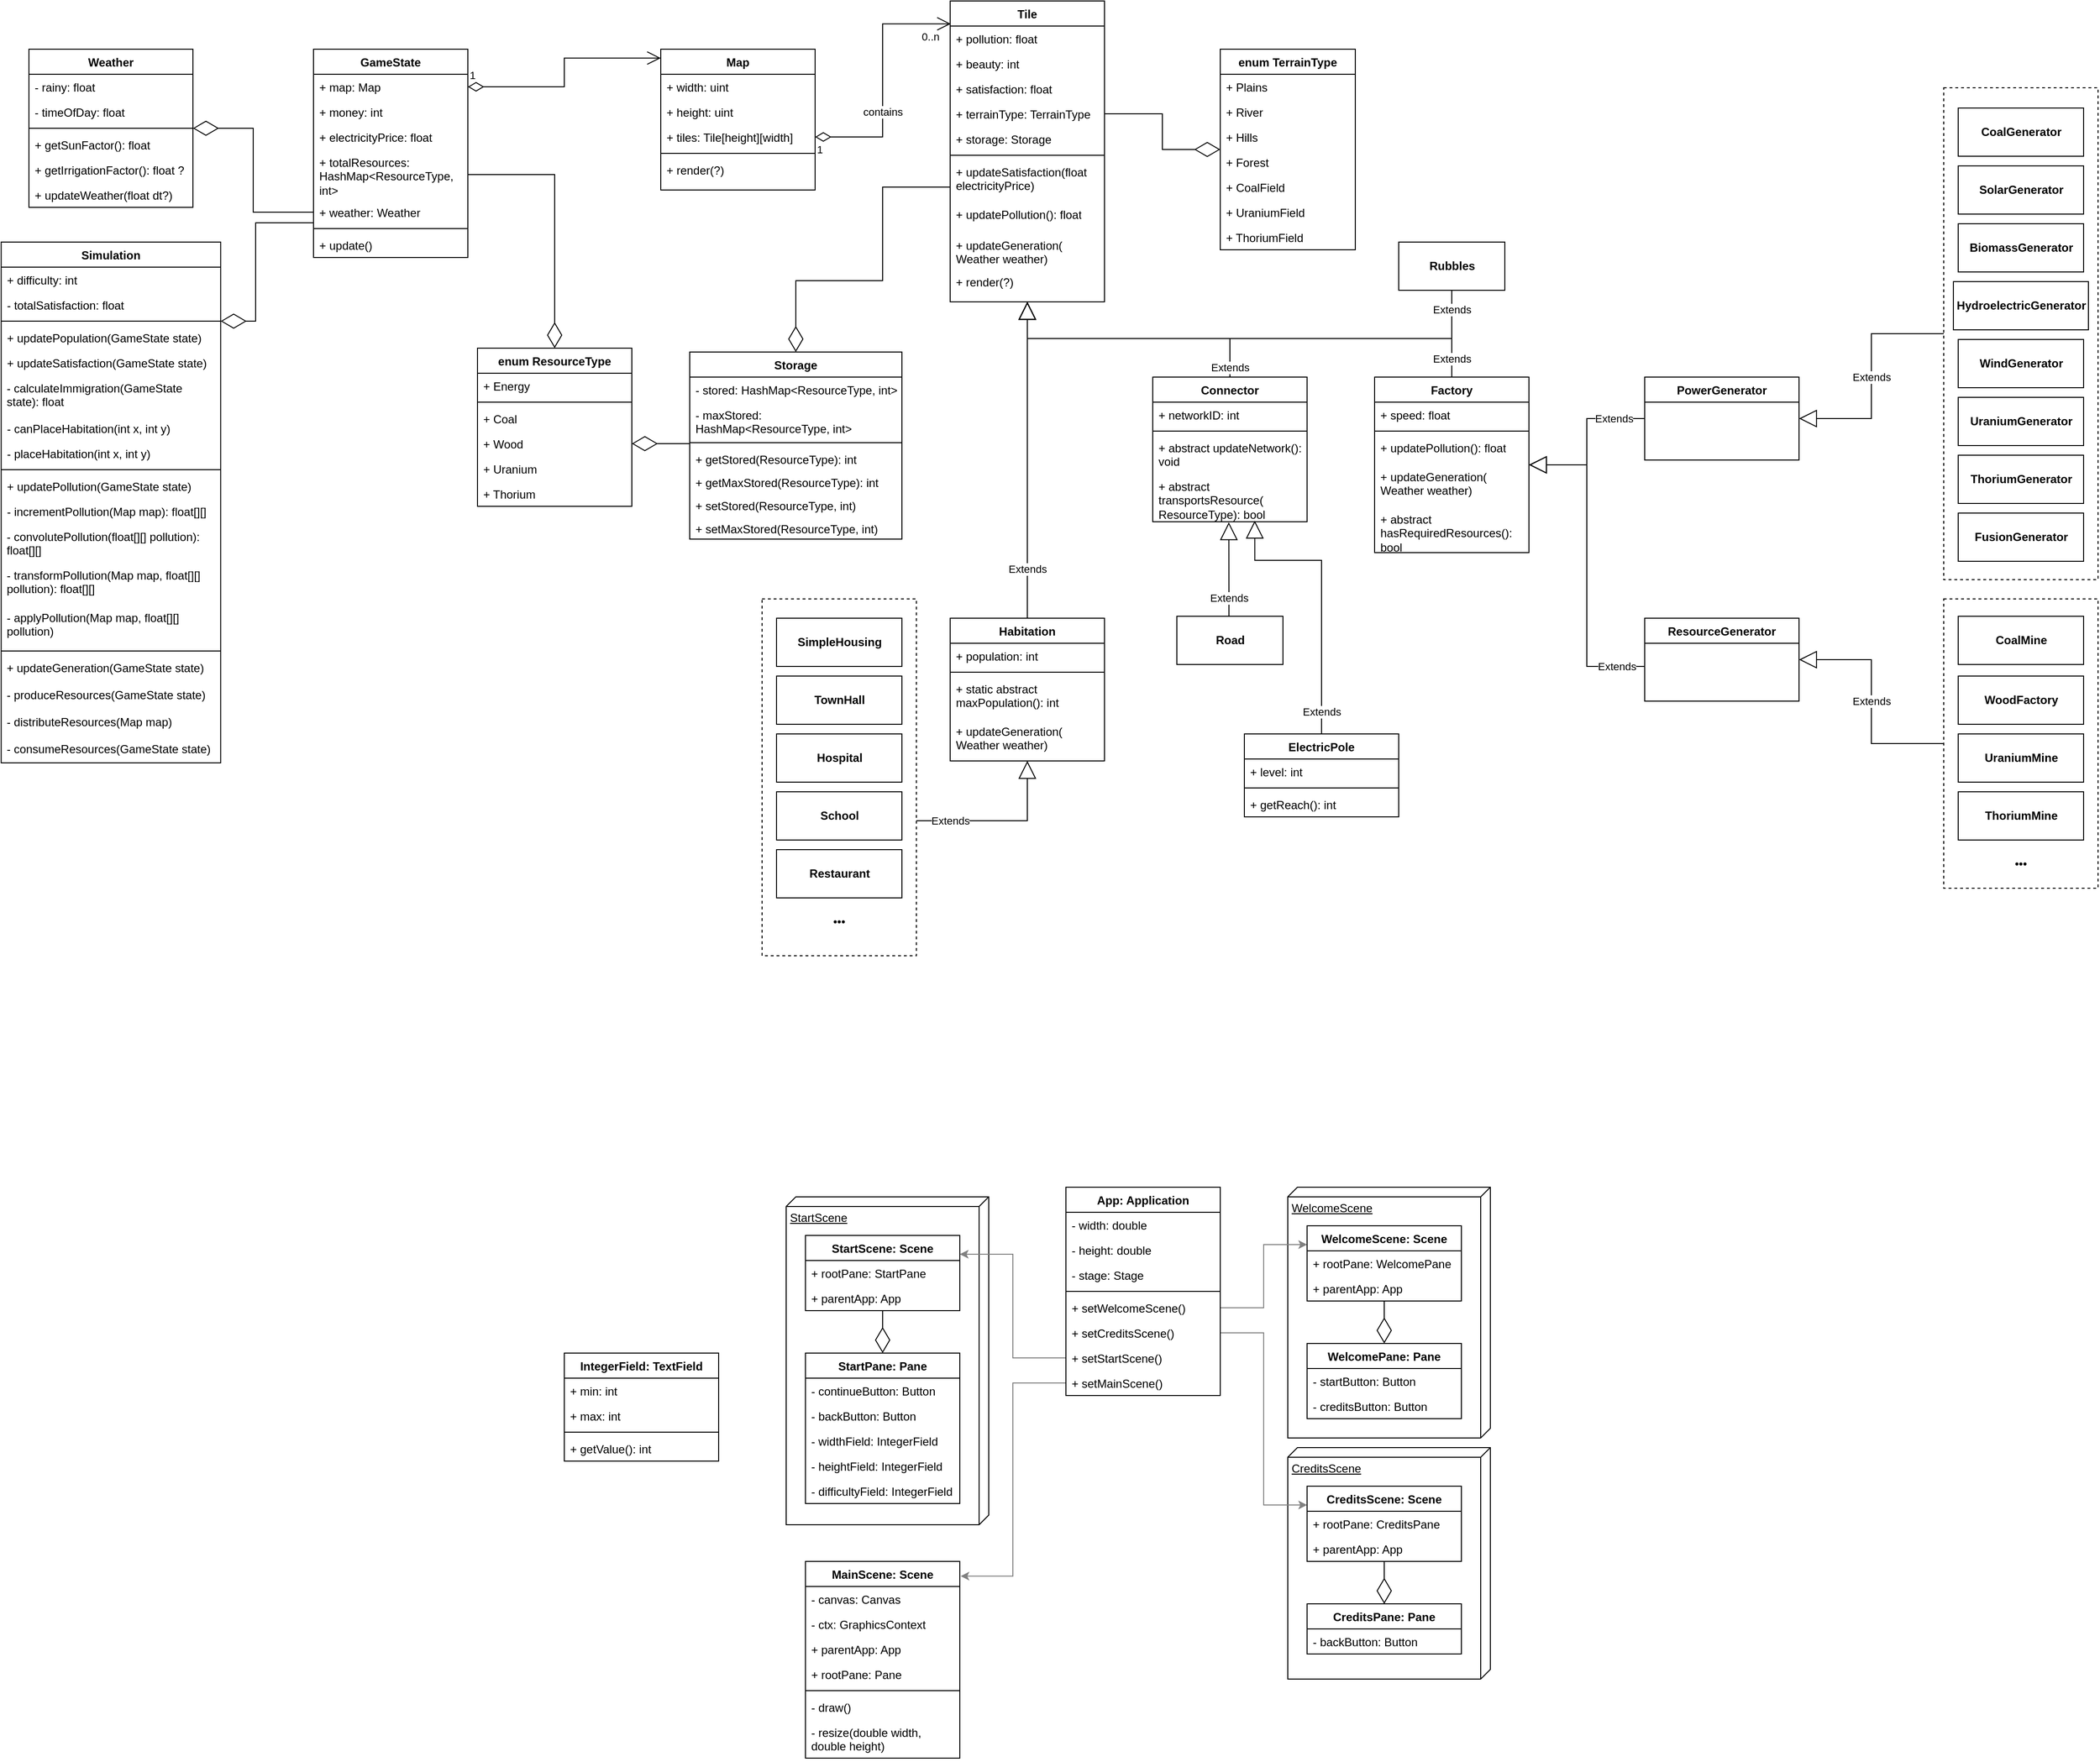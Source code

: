 <mxfile version="13.7.3" type="device"><diagram id="1Tc2qHg6RQ70-UuRrpaF" name="Page-1"><mxGraphModel dx="3694" dy="1716" grid="1" gridSize="10" guides="1" tooltips="1" connect="1" arrows="1" fold="1" page="1" pageScale="1" pageWidth="850" pageHeight="1100" math="0" shadow="0"><root><mxCell id="0"/><mxCell id="1" parent="0"/><mxCell id="2Fq6i3LF0tmvq_BsxNH--16" value="WelcomeScene" style="verticalAlign=top;align=left;spacingTop=8;spacingLeft=2;spacingRight=12;shape=cube;size=10;direction=south;fontStyle=4;html=1;" parent="1" vertex="1"><mxGeometry x="710" y="1270" width="210" height="260" as="geometry"/></mxCell><mxCell id="ImNPX3SYI-u5hD6JPRb6-58" value="" style="rounded=0;whiteSpace=wrap;html=1;fillColor=none;dashed=1;glass=0;" parent="1" vertex="1"><mxGeometry x="165" y="660" width="160" height="370" as="geometry"/></mxCell><mxCell id="oca9Sa1yXJcPk0tc5qrT-1" value="Tile" style="swimlane;fontStyle=1;align=center;verticalAlign=top;childLayout=stackLayout;horizontal=1;startSize=26;horizontalStack=0;resizeParent=1;resizeParentMax=0;resizeLast=0;collapsible=1;marginBottom=0;" parent="1" vertex="1"><mxGeometry x="360" y="40" width="160" height="312" as="geometry"/></mxCell><mxCell id="oca9Sa1yXJcPk0tc5qrT-2" value="+ pollution: float" style="text;strokeColor=none;fillColor=none;align=left;verticalAlign=top;spacingLeft=4;spacingRight=4;overflow=hidden;rotatable=0;points=[[0,0.5],[1,0.5]];portConstraint=eastwest;" parent="oca9Sa1yXJcPk0tc5qrT-1" vertex="1"><mxGeometry y="26" width="160" height="26" as="geometry"/></mxCell><mxCell id="oca9Sa1yXJcPk0tc5qrT-5" value="+ beauty: int" style="text;strokeColor=none;fillColor=none;align=left;verticalAlign=top;spacingLeft=4;spacingRight=4;overflow=hidden;rotatable=0;points=[[0,0.5],[1,0.5]];portConstraint=eastwest;" parent="oca9Sa1yXJcPk0tc5qrT-1" vertex="1"><mxGeometry y="52" width="160" height="26" as="geometry"/></mxCell><mxCell id="oca9Sa1yXJcPk0tc5qrT-23" value="+ satisfaction: float" style="text;strokeColor=none;fillColor=none;align=left;verticalAlign=top;spacingLeft=4;spacingRight=4;overflow=hidden;rotatable=0;points=[[0,0.5],[1,0.5]];portConstraint=eastwest;" parent="oca9Sa1yXJcPk0tc5qrT-1" vertex="1"><mxGeometry y="78" width="160" height="26" as="geometry"/></mxCell><mxCell id="oca9Sa1yXJcPk0tc5qrT-27" value="+ terrainType: TerrainType" style="text;strokeColor=none;fillColor=none;align=left;verticalAlign=top;spacingLeft=4;spacingRight=4;overflow=hidden;rotatable=0;points=[[0,0.5],[1,0.5]];portConstraint=eastwest;" parent="oca9Sa1yXJcPk0tc5qrT-1" vertex="1"><mxGeometry y="104" width="160" height="26" as="geometry"/></mxCell><mxCell id="ewz8w_JljY_Mc3T5_Evf-39" value="+ storage: Storage" style="text;strokeColor=none;fillColor=none;align=left;verticalAlign=top;spacingLeft=4;spacingRight=4;overflow=hidden;rotatable=0;points=[[0,0.5],[1,0.5]];portConstraint=eastwest;" parent="oca9Sa1yXJcPk0tc5qrT-1" vertex="1"><mxGeometry y="130" width="160" height="26" as="geometry"/></mxCell><mxCell id="oca9Sa1yXJcPk0tc5qrT-3" value="" style="line;strokeWidth=1;fillColor=none;align=left;verticalAlign=middle;spacingTop=-1;spacingLeft=3;spacingRight=3;rotatable=0;labelPosition=right;points=[];portConstraint=eastwest;" parent="oca9Sa1yXJcPk0tc5qrT-1" vertex="1"><mxGeometry y="156" width="160" height="8" as="geometry"/></mxCell><mxCell id="oca9Sa1yXJcPk0tc5qrT-4" value="+ updateSatisfaction(float electricityPrice)" style="text;strokeColor=none;fillColor=none;align=left;verticalAlign=top;spacingLeft=4;spacingRight=4;overflow=hidden;rotatable=0;points=[[0,0.5],[1,0.5]];portConstraint=eastwest;whiteSpace=wrap;" parent="oca9Sa1yXJcPk0tc5qrT-1" vertex="1"><mxGeometry y="164" width="160" height="44" as="geometry"/></mxCell><mxCell id="T_2jq5czEqKKuzjMXgtk-2" value="+ updatePollution(): float" style="text;strokeColor=none;fillColor=none;align=left;verticalAlign=top;spacingLeft=4;spacingRight=4;overflow=hidden;rotatable=0;points=[[0,0.5],[1,0.5]];portConstraint=eastwest;whiteSpace=wrap;" parent="oca9Sa1yXJcPk0tc5qrT-1" vertex="1"><mxGeometry y="208" width="160" height="32" as="geometry"/></mxCell><mxCell id="oca9Sa1yXJcPk0tc5qrT-25" value="+ updateGeneration( Weather weather)" style="text;strokeColor=none;fillColor=none;align=left;verticalAlign=top;spacingLeft=4;spacingRight=4;overflow=hidden;rotatable=0;points=[[0,0.5],[1,0.5]];portConstraint=eastwest;whiteSpace=wrap;" parent="oca9Sa1yXJcPk0tc5qrT-1" vertex="1"><mxGeometry y="240" width="160" height="38" as="geometry"/></mxCell><mxCell id="oca9Sa1yXJcPk0tc5qrT-38" value="+ render(?)" style="text;strokeColor=none;fillColor=none;align=left;verticalAlign=top;spacingLeft=4;spacingRight=4;overflow=hidden;rotatable=0;points=[[0,0.5],[1,0.5]];portConstraint=eastwest;whiteSpace=wrap;" parent="oca9Sa1yXJcPk0tc5qrT-1" vertex="1"><mxGeometry y="278" width="160" height="34" as="geometry"/></mxCell><mxCell id="oca9Sa1yXJcPk0tc5qrT-7" value="Map" style="swimlane;fontStyle=1;align=center;verticalAlign=top;childLayout=stackLayout;horizontal=1;startSize=26;horizontalStack=0;resizeParent=1;resizeParentMax=0;resizeLast=0;collapsible=1;marginBottom=0;" parent="1" vertex="1"><mxGeometry x="60" y="90" width="160" height="146" as="geometry"/></mxCell><mxCell id="oca9Sa1yXJcPk0tc5qrT-8" value="+ width: uint" style="text;strokeColor=none;fillColor=none;align=left;verticalAlign=top;spacingLeft=4;spacingRight=4;overflow=hidden;rotatable=0;points=[[0,0.5],[1,0.5]];portConstraint=eastwest;" parent="oca9Sa1yXJcPk0tc5qrT-7" vertex="1"><mxGeometry y="26" width="160" height="26" as="geometry"/></mxCell><mxCell id="oca9Sa1yXJcPk0tc5qrT-11" value="+ height: uint" style="text;strokeColor=none;fillColor=none;align=left;verticalAlign=top;spacingLeft=4;spacingRight=4;overflow=hidden;rotatable=0;points=[[0,0.5],[1,0.5]];portConstraint=eastwest;" parent="oca9Sa1yXJcPk0tc5qrT-7" vertex="1"><mxGeometry y="52" width="160" height="26" as="geometry"/></mxCell><mxCell id="oca9Sa1yXJcPk0tc5qrT-12" value="+ tiles: Tile[height][width]" style="text;strokeColor=none;fillColor=none;align=left;verticalAlign=top;spacingLeft=4;spacingRight=4;overflow=hidden;rotatable=0;points=[[0,0.5],[1,0.5]];portConstraint=eastwest;" parent="oca9Sa1yXJcPk0tc5qrT-7" vertex="1"><mxGeometry y="78" width="160" height="26" as="geometry"/></mxCell><mxCell id="oca9Sa1yXJcPk0tc5qrT-9" value="" style="line;strokeWidth=1;fillColor=none;align=left;verticalAlign=middle;spacingTop=-1;spacingLeft=3;spacingRight=3;rotatable=0;labelPosition=right;points=[];portConstraint=eastwest;" parent="oca9Sa1yXJcPk0tc5qrT-7" vertex="1"><mxGeometry y="104" width="160" height="8" as="geometry"/></mxCell><mxCell id="sB-Ijaji83JrXFCjCvON-19" value="+ render(?)" style="text;strokeColor=none;fillColor=none;align=left;verticalAlign=top;spacingLeft=4;spacingRight=4;overflow=hidden;rotatable=0;points=[[0,0.5],[1,0.5]];portConstraint=eastwest;whiteSpace=wrap;" parent="oca9Sa1yXJcPk0tc5qrT-7" vertex="1"><mxGeometry y="112" width="160" height="34" as="geometry"/></mxCell><mxCell id="oca9Sa1yXJcPk0tc5qrT-16" value="contains" style="endArrow=open;html=1;endSize=12;startArrow=diamondThin;startSize=14;startFill=0;edgeStyle=orthogonalEdgeStyle;rounded=0;exitX=1;exitY=0.5;exitDx=0;exitDy=0;entryX=0.004;entryY=0.076;entryDx=0;entryDy=0;entryPerimeter=0;" parent="1" source="oca9Sa1yXJcPk0tc5qrT-12" target="oca9Sa1yXJcPk0tc5qrT-1" edge="1"><mxGeometry x="-0.256" relative="1" as="geometry"><mxPoint x="90" y="270" as="sourcePoint"/><mxPoint x="250" y="270" as="targetPoint"/><mxPoint as="offset"/></mxGeometry></mxCell><mxCell id="oca9Sa1yXJcPk0tc5qrT-17" value="1" style="edgeLabel;resizable=0;html=1;align=left;verticalAlign=top;" parent="oca9Sa1yXJcPk0tc5qrT-16" connectable="0" vertex="1"><mxGeometry x="-1" relative="1" as="geometry"/></mxCell><mxCell id="oca9Sa1yXJcPk0tc5qrT-18" value="0..n" style="edgeLabel;resizable=0;html=1;align=right;verticalAlign=top;" parent="oca9Sa1yXJcPk0tc5qrT-16" connectable="0" vertex="1"><mxGeometry x="1" relative="1" as="geometry"><mxPoint x="-11" as="offset"/></mxGeometry></mxCell><mxCell id="oca9Sa1yXJcPk0tc5qrT-19" value="Habitation" style="swimlane;fontStyle=1;align=center;verticalAlign=top;childLayout=stackLayout;horizontal=1;startSize=26;horizontalStack=0;resizeParent=1;resizeParentMax=0;resizeLast=0;collapsible=1;marginBottom=0;" parent="1" vertex="1"><mxGeometry x="360" y="680" width="160" height="148" as="geometry"/></mxCell><mxCell id="oca9Sa1yXJcPk0tc5qrT-20" value="+ population: int" style="text;strokeColor=none;fillColor=none;align=left;verticalAlign=top;spacingLeft=4;spacingRight=4;overflow=hidden;rotatable=0;points=[[0,0.5],[1,0.5]];portConstraint=eastwest;" parent="oca9Sa1yXJcPk0tc5qrT-19" vertex="1"><mxGeometry y="26" width="160" height="26" as="geometry"/></mxCell><mxCell id="oca9Sa1yXJcPk0tc5qrT-21" value="" style="line;strokeWidth=1;fillColor=none;align=left;verticalAlign=middle;spacingTop=-1;spacingLeft=3;spacingRight=3;rotatable=0;labelPosition=right;points=[];portConstraint=eastwest;" parent="oca9Sa1yXJcPk0tc5qrT-19" vertex="1"><mxGeometry y="52" width="160" height="8" as="geometry"/></mxCell><mxCell id="ewz8w_JljY_Mc3T5_Evf-2" value="+ static abstract maxPopulation(): int" style="text;strokeColor=none;fillColor=none;align=left;verticalAlign=top;spacingLeft=4;spacingRight=4;overflow=hidden;rotatable=0;points=[[0,0.5],[1,0.5]];portConstraint=eastwest;whiteSpace=wrap;" parent="oca9Sa1yXJcPk0tc5qrT-19" vertex="1"><mxGeometry y="60" width="160" height="44" as="geometry"/></mxCell><mxCell id="sB-Ijaji83JrXFCjCvON-15" value="+ updateGeneration( Weather weather)" style="text;strokeColor=none;fillColor=none;align=left;verticalAlign=top;spacingLeft=4;spacingRight=4;overflow=hidden;rotatable=0;points=[[0,0.5],[1,0.5]];portConstraint=eastwest;whiteSpace=wrap;" parent="oca9Sa1yXJcPk0tc5qrT-19" vertex="1"><mxGeometry y="104" width="160" height="44" as="geometry"/></mxCell><mxCell id="oca9Sa1yXJcPk0tc5qrT-26" value="Extends" style="endArrow=block;endSize=16;endFill=0;html=1;rounded=0;edgeStyle=orthogonalEdgeStyle;exitX=0.5;exitY=0;exitDx=0;exitDy=0;" parent="1" source="oca9Sa1yXJcPk0tc5qrT-19" target="oca9Sa1yXJcPk0tc5qrT-1" edge="1"><mxGeometry x="-0.688" width="160" relative="1" as="geometry"><mxPoint x="610" y="140" as="sourcePoint"/><mxPoint x="460" y="290" as="targetPoint"/><mxPoint as="offset"/></mxGeometry></mxCell><mxCell id="oca9Sa1yXJcPk0tc5qrT-29" value="" style="endArrow=diamondThin;endFill=0;endSize=24;html=1;rounded=0;edgeStyle=orthogonalEdgeStyle;exitX=1;exitY=0.5;exitDx=0;exitDy=0;" parent="1" source="oca9Sa1yXJcPk0tc5qrT-27" target="oca9Sa1yXJcPk0tc5qrT-30" edge="1"><mxGeometry width="160" relative="1" as="geometry"><mxPoint x="570" y="200" as="sourcePoint"/><mxPoint x="625" y="90" as="targetPoint"/></mxGeometry></mxCell><mxCell id="oca9Sa1yXJcPk0tc5qrT-30" value="enum TerrainType" style="swimlane;fontStyle=1;childLayout=stackLayout;horizontal=1;startSize=26;fillColor=none;horizontalStack=0;resizeParent=1;resizeParentMax=0;resizeLast=0;collapsible=1;marginBottom=0;" parent="1" vertex="1"><mxGeometry x="640" y="90" width="140" height="208" as="geometry"/></mxCell><mxCell id="oca9Sa1yXJcPk0tc5qrT-31" value="+ Plains" style="text;strokeColor=none;fillColor=none;align=left;verticalAlign=top;spacingLeft=4;spacingRight=4;overflow=hidden;rotatable=0;points=[[0,0.5],[1,0.5]];portConstraint=eastwest;" parent="oca9Sa1yXJcPk0tc5qrT-30" vertex="1"><mxGeometry y="26" width="140" height="26" as="geometry"/></mxCell><mxCell id="oca9Sa1yXJcPk0tc5qrT-32" value="+ River" style="text;strokeColor=none;fillColor=none;align=left;verticalAlign=top;spacingLeft=4;spacingRight=4;overflow=hidden;rotatable=0;points=[[0,0.5],[1,0.5]];portConstraint=eastwest;" parent="oca9Sa1yXJcPk0tc5qrT-30" vertex="1"><mxGeometry y="52" width="140" height="26" as="geometry"/></mxCell><mxCell id="oca9Sa1yXJcPk0tc5qrT-33" value="+ Hills" style="text;strokeColor=none;fillColor=none;align=left;verticalAlign=top;spacingLeft=4;spacingRight=4;overflow=hidden;rotatable=0;points=[[0,0.5],[1,0.5]];portConstraint=eastwest;" parent="oca9Sa1yXJcPk0tc5qrT-30" vertex="1"><mxGeometry y="78" width="140" height="26" as="geometry"/></mxCell><mxCell id="ewz8w_JljY_Mc3T5_Evf-47" value="+ Forest" style="text;strokeColor=none;fillColor=none;align=left;verticalAlign=top;spacingLeft=4;spacingRight=4;overflow=hidden;rotatable=0;points=[[0,0.5],[1,0.5]];portConstraint=eastwest;" parent="oca9Sa1yXJcPk0tc5qrT-30" vertex="1"><mxGeometry y="104" width="140" height="26" as="geometry"/></mxCell><mxCell id="oca9Sa1yXJcPk0tc5qrT-34" value="+ CoalField" style="text;strokeColor=none;fillColor=none;align=left;verticalAlign=top;spacingLeft=4;spacingRight=4;overflow=hidden;rotatable=0;points=[[0,0.5],[1,0.5]];portConstraint=eastwest;" parent="oca9Sa1yXJcPk0tc5qrT-30" vertex="1"><mxGeometry y="130" width="140" height="26" as="geometry"/></mxCell><mxCell id="ewz8w_JljY_Mc3T5_Evf-45" value="+ UraniumField" style="text;strokeColor=none;fillColor=none;align=left;verticalAlign=top;spacingLeft=4;spacingRight=4;overflow=hidden;rotatable=0;points=[[0,0.5],[1,0.5]];portConstraint=eastwest;" parent="oca9Sa1yXJcPk0tc5qrT-30" vertex="1"><mxGeometry y="156" width="140" height="26" as="geometry"/></mxCell><mxCell id="ewz8w_JljY_Mc3T5_Evf-46" value="+ ThoriumField" style="text;strokeColor=none;fillColor=none;align=left;verticalAlign=top;spacingLeft=4;spacingRight=4;overflow=hidden;rotatable=0;points=[[0,0.5],[1,0.5]];portConstraint=eastwest;" parent="oca9Sa1yXJcPk0tc5qrT-30" vertex="1"><mxGeometry y="182" width="140" height="26" as="geometry"/></mxCell><mxCell id="ewz8w_JljY_Mc3T5_Evf-3" value="GameState" style="swimlane;fontStyle=1;align=center;verticalAlign=top;childLayout=stackLayout;horizontal=1;startSize=26;horizontalStack=0;resizeParent=1;resizeParentMax=0;resizeLast=0;collapsible=1;marginBottom=0;" parent="1" vertex="1"><mxGeometry x="-300" y="90" width="160" height="216" as="geometry"/></mxCell><mxCell id="ewz8w_JljY_Mc3T5_Evf-4" value="+ map: Map" style="text;strokeColor=none;fillColor=none;align=left;verticalAlign=top;spacingLeft=4;spacingRight=4;overflow=hidden;rotatable=0;points=[[0,0.5],[1,0.5]];portConstraint=eastwest;" parent="ewz8w_JljY_Mc3T5_Evf-3" vertex="1"><mxGeometry y="26" width="160" height="26" as="geometry"/></mxCell><mxCell id="ewz8w_JljY_Mc3T5_Evf-7" value="+ money: int" style="text;strokeColor=none;fillColor=none;align=left;verticalAlign=top;spacingLeft=4;spacingRight=4;overflow=hidden;rotatable=0;points=[[0,0.5],[1,0.5]];portConstraint=eastwest;" parent="ewz8w_JljY_Mc3T5_Evf-3" vertex="1"><mxGeometry y="52" width="160" height="26" as="geometry"/></mxCell><mxCell id="sB-Ijaji83JrXFCjCvON-18" value="+ electricityPrice: float" style="text;strokeColor=none;fillColor=none;align=left;verticalAlign=top;spacingLeft=4;spacingRight=4;overflow=hidden;rotatable=0;points=[[0,0.5],[1,0.5]];portConstraint=eastwest;" parent="ewz8w_JljY_Mc3T5_Evf-3" vertex="1"><mxGeometry y="78" width="160" height="26" as="geometry"/></mxCell><mxCell id="ewz8w_JljY_Mc3T5_Evf-8" value="+ totalResources: HashMap&lt;ResourceType, int&gt;" style="text;strokeColor=none;fillColor=none;align=left;verticalAlign=top;spacingLeft=4;spacingRight=4;overflow=hidden;rotatable=0;points=[[0,0.5],[1,0.5]];portConstraint=eastwest;whiteSpace=wrap;" parent="ewz8w_JljY_Mc3T5_Evf-3" vertex="1"><mxGeometry y="104" width="160" height="52" as="geometry"/></mxCell><mxCell id="ImNPX3SYI-u5hD6JPRb6-31" value="+ weather: Weather" style="text;strokeColor=none;fillColor=none;align=left;verticalAlign=top;spacingLeft=4;spacingRight=4;overflow=hidden;rotatable=0;points=[[0,0.5],[1,0.5]];portConstraint=eastwest;" parent="ewz8w_JljY_Mc3T5_Evf-3" vertex="1"><mxGeometry y="156" width="160" height="26" as="geometry"/></mxCell><mxCell id="ewz8w_JljY_Mc3T5_Evf-5" value="" style="line;strokeWidth=1;fillColor=none;align=left;verticalAlign=middle;spacingTop=-1;spacingLeft=3;spacingRight=3;rotatable=0;labelPosition=right;points=[];portConstraint=eastwest;" parent="ewz8w_JljY_Mc3T5_Evf-3" vertex="1"><mxGeometry y="182" width="160" height="8" as="geometry"/></mxCell><mxCell id="ewz8w_JljY_Mc3T5_Evf-6" value="+ update()" style="text;strokeColor=none;fillColor=none;align=left;verticalAlign=top;spacingLeft=4;spacingRight=4;overflow=hidden;rotatable=0;points=[[0,0.5],[1,0.5]];portConstraint=eastwest;" parent="ewz8w_JljY_Mc3T5_Evf-3" vertex="1"><mxGeometry y="190" width="160" height="26" as="geometry"/></mxCell><mxCell id="ewz8w_JljY_Mc3T5_Evf-15" value="1" style="endArrow=open;html=1;endSize=12;startArrow=diamondThin;startSize=14;startFill=0;edgeStyle=orthogonalEdgeStyle;align=left;verticalAlign=bottom;rounded=0;exitX=1;exitY=0.5;exitDx=0;exitDy=0;entryX=0;entryY=0.063;entryDx=0;entryDy=0;entryPerimeter=0;" parent="1" source="ewz8w_JljY_Mc3T5_Evf-4" target="oca9Sa1yXJcPk0tc5qrT-7" edge="1"><mxGeometry x="-1" y="3" relative="1" as="geometry"><mxPoint x="-150" y="370" as="sourcePoint"/><mxPoint x="10" y="370" as="targetPoint"/></mxGeometry></mxCell><mxCell id="ewz8w_JljY_Mc3T5_Evf-16" value="enum ResourceType" style="swimlane;fontStyle=1;align=center;verticalAlign=top;childLayout=stackLayout;horizontal=1;startSize=26;horizontalStack=0;resizeParent=1;resizeParentMax=0;resizeLast=0;collapsible=1;marginBottom=0;" parent="1" vertex="1"><mxGeometry x="-130" y="400" width="160" height="164" as="geometry"/></mxCell><mxCell id="sB-Ijaji83JrXFCjCvON-26" value="+ Energy" style="text;strokeColor=none;fillColor=none;align=left;verticalAlign=top;spacingLeft=4;spacingRight=4;overflow=hidden;rotatable=0;points=[[0,0.5],[1,0.5]];portConstraint=eastwest;" parent="ewz8w_JljY_Mc3T5_Evf-16" vertex="1"><mxGeometry y="26" width="160" height="26" as="geometry"/></mxCell><mxCell id="sB-Ijaji83JrXFCjCvON-27" value="" style="line;strokeWidth=1;fillColor=none;align=left;verticalAlign=middle;spacingTop=-1;spacingLeft=3;spacingRight=3;rotatable=0;labelPosition=right;points=[];portConstraint=eastwest;" parent="ewz8w_JljY_Mc3T5_Evf-16" vertex="1"><mxGeometry y="52" width="160" height="8" as="geometry"/></mxCell><mxCell id="ewz8w_JljY_Mc3T5_Evf-22" value="+ Coal" style="text;strokeColor=none;fillColor=none;align=left;verticalAlign=top;spacingLeft=4;spacingRight=4;overflow=hidden;rotatable=0;points=[[0,0.5],[1,0.5]];portConstraint=eastwest;" parent="ewz8w_JljY_Mc3T5_Evf-16" vertex="1"><mxGeometry y="60" width="160" height="26" as="geometry"/></mxCell><mxCell id="ewz8w_JljY_Mc3T5_Evf-21" value="+ Wood" style="text;strokeColor=none;fillColor=none;align=left;verticalAlign=top;spacingLeft=4;spacingRight=4;overflow=hidden;rotatable=0;points=[[0,0.5],[1,0.5]];portConstraint=eastwest;" parent="ewz8w_JljY_Mc3T5_Evf-16" vertex="1"><mxGeometry y="86" width="160" height="26" as="geometry"/></mxCell><mxCell id="ewz8w_JljY_Mc3T5_Evf-20" value="+ Uranium" style="text;strokeColor=none;fillColor=none;align=left;verticalAlign=top;spacingLeft=4;spacingRight=4;overflow=hidden;rotatable=0;points=[[0,0.5],[1,0.5]];portConstraint=eastwest;" parent="ewz8w_JljY_Mc3T5_Evf-16" vertex="1"><mxGeometry y="112" width="160" height="26" as="geometry"/></mxCell><mxCell id="ewz8w_JljY_Mc3T5_Evf-17" value="+ Thorium" style="text;strokeColor=none;fillColor=none;align=left;verticalAlign=top;spacingLeft=4;spacingRight=4;overflow=hidden;rotatable=0;points=[[0,0.5],[1,0.5]];portConstraint=eastwest;" parent="ewz8w_JljY_Mc3T5_Evf-16" vertex="1"><mxGeometry y="138" width="160" height="26" as="geometry"/></mxCell><mxCell id="ewz8w_JljY_Mc3T5_Evf-26" value="" style="endArrow=diamondThin;endFill=0;endSize=24;html=1;rounded=0;edgeStyle=orthogonalEdgeStyle;exitX=1;exitY=0.5;exitDx=0;exitDy=0;entryX=0.5;entryY=0;entryDx=0;entryDy=0;" parent="1" source="ewz8w_JljY_Mc3T5_Evf-8" target="ewz8w_JljY_Mc3T5_Evf-16" edge="1"><mxGeometry width="160" relative="1" as="geometry"><mxPoint x="-100" y="359.3" as="sourcePoint"/><mxPoint x="17.76" y="254.0" as="targetPoint"/></mxGeometry></mxCell><mxCell id="ewz8w_JljY_Mc3T5_Evf-31" value="Storage" style="swimlane;fontStyle=1;align=center;verticalAlign=top;childLayout=stackLayout;horizontal=1;startSize=26;horizontalStack=0;resizeParent=1;resizeParentMax=0;resizeLast=0;collapsible=1;marginBottom=0;" parent="1" vertex="1"><mxGeometry x="90" y="404" width="220" height="194" as="geometry"/></mxCell><mxCell id="ewz8w_JljY_Mc3T5_Evf-43" value="- stored: HashMap&lt;ResourceType, int&gt;" style="text;strokeColor=none;fillColor=none;align=left;verticalAlign=top;spacingLeft=4;spacingRight=4;overflow=hidden;rotatable=0;points=[[0,0.5],[1,0.5]];portConstraint=eastwest;" parent="ewz8w_JljY_Mc3T5_Evf-31" vertex="1"><mxGeometry y="26" width="220" height="26" as="geometry"/></mxCell><mxCell id="ewz8w_JljY_Mc3T5_Evf-44" value="- maxStored: HashMap&lt;ResourceType, int&gt;" style="text;strokeColor=none;fillColor=none;align=left;verticalAlign=top;spacingLeft=4;spacingRight=4;overflow=hidden;rotatable=0;points=[[0,0.5],[1,0.5]];portConstraint=eastwest;whiteSpace=wrap;" parent="ewz8w_JljY_Mc3T5_Evf-31" vertex="1"><mxGeometry y="52" width="220" height="38" as="geometry"/></mxCell><mxCell id="ewz8w_JljY_Mc3T5_Evf-42" value="" style="line;strokeWidth=1;fillColor=none;align=left;verticalAlign=middle;spacingTop=-1;spacingLeft=3;spacingRight=3;rotatable=0;labelPosition=right;points=[];portConstraint=eastwest;" parent="ewz8w_JljY_Mc3T5_Evf-31" vertex="1"><mxGeometry y="90" width="220" height="8" as="geometry"/></mxCell><mxCell id="ewz8w_JljY_Mc3T5_Evf-34" value="+ getStored(ResourceType): int" style="text;strokeColor=none;fillColor=none;align=left;verticalAlign=top;spacingLeft=4;spacingRight=4;overflow=hidden;rotatable=0;points=[[0,0.5],[1,0.5]];portConstraint=eastwest;whiteSpace=wrap;" parent="ewz8w_JljY_Mc3T5_Evf-31" vertex="1"><mxGeometry y="98" width="220" height="24" as="geometry"/></mxCell><mxCell id="ewz8w_JljY_Mc3T5_Evf-32" value="+ getMaxStored(ResourceType): int" style="text;strokeColor=none;fillColor=none;align=left;verticalAlign=top;spacingLeft=4;spacingRight=4;overflow=hidden;rotatable=0;points=[[0,0.5],[1,0.5]];portConstraint=eastwest;whiteSpace=wrap;" parent="ewz8w_JljY_Mc3T5_Evf-31" vertex="1"><mxGeometry y="122" width="220" height="24" as="geometry"/></mxCell><mxCell id="ewz8w_JljY_Mc3T5_Evf-36" value="+ setStored(ResourceType, int)" style="text;strokeColor=none;fillColor=none;align=left;verticalAlign=top;spacingLeft=4;spacingRight=4;overflow=hidden;rotatable=0;points=[[0,0.5],[1,0.5]];portConstraint=eastwest;whiteSpace=wrap;" parent="ewz8w_JljY_Mc3T5_Evf-31" vertex="1"><mxGeometry y="146" width="220" height="24" as="geometry"/></mxCell><mxCell id="ewz8w_JljY_Mc3T5_Evf-38" value="+ setMaxStored(ResourceType, int)" style="text;strokeColor=none;fillColor=none;align=left;verticalAlign=top;spacingLeft=4;spacingRight=4;overflow=hidden;rotatable=0;points=[[0,0.5],[1,0.5]];portConstraint=eastwest;whiteSpace=wrap;" parent="ewz8w_JljY_Mc3T5_Evf-31" vertex="1"><mxGeometry y="170" width="220" height="24" as="geometry"/></mxCell><mxCell id="ewz8w_JljY_Mc3T5_Evf-37" value="" style="endArrow=diamondThin;endFill=0;endSize=24;html=1;rounded=0;edgeStyle=orthogonalEdgeStyle;" parent="1" source="ewz8w_JljY_Mc3T5_Evf-31" target="ewz8w_JljY_Mc3T5_Evf-21" edge="1"><mxGeometry width="160" relative="1" as="geometry"><mxPoint x="-130" y="204" as="sourcePoint"/><mxPoint x="-40" y="410" as="targetPoint"/><Array as="points"><mxPoint x="80" y="499"/><mxPoint x="80" y="499"/></Array></mxGeometry></mxCell><mxCell id="ewz8w_JljY_Mc3T5_Evf-40" value="" style="endArrow=diamondThin;endFill=0;endSize=24;html=1;rounded=0;edgeStyle=orthogonalEdgeStyle;exitX=0;exitY=0.5;exitDx=0;exitDy=0;entryX=0.5;entryY=0;entryDx=0;entryDy=0;" parent="1" source="ewz8w_JljY_Mc3T5_Evf-39" target="ewz8w_JljY_Mc3T5_Evf-31" edge="1"><mxGeometry width="160" relative="1" as="geometry"><mxPoint x="530" y="217" as="sourcePoint"/><mxPoint x="280" y="380" as="targetPoint"/><Array as="points"><mxPoint x="290" y="233"/><mxPoint x="290" y="330"/><mxPoint x="200" y="330"/></Array></mxGeometry></mxCell><mxCell id="ewz8w_JljY_Mc3T5_Evf-48" value="Connector" style="swimlane;fontStyle=1;align=center;verticalAlign=top;childLayout=stackLayout;horizontal=1;startSize=26;horizontalStack=0;resizeParent=1;resizeParentMax=0;resizeLast=0;collapsible=1;marginBottom=0;" parent="1" vertex="1"><mxGeometry x="570" y="430" width="160" height="150" as="geometry"/></mxCell><mxCell id="ewz8w_JljY_Mc3T5_Evf-52" value="+ networkID: int" style="text;strokeColor=none;fillColor=none;align=left;verticalAlign=top;spacingLeft=4;spacingRight=4;overflow=hidden;rotatable=0;points=[[0,0.5],[1,0.5]];portConstraint=eastwest;" parent="ewz8w_JljY_Mc3T5_Evf-48" vertex="1"><mxGeometry y="26" width="160" height="26" as="geometry"/></mxCell><mxCell id="ewz8w_JljY_Mc3T5_Evf-54" value="" style="line;strokeWidth=1;fillColor=none;align=left;verticalAlign=middle;spacingTop=-1;spacingLeft=3;spacingRight=3;rotatable=0;labelPosition=right;points=[];portConstraint=eastwest;" parent="ewz8w_JljY_Mc3T5_Evf-48" vertex="1"><mxGeometry y="52" width="160" height="8" as="geometry"/></mxCell><mxCell id="ewz8w_JljY_Mc3T5_Evf-55" value="+ abstract updateNetwork(): void" style="text;strokeColor=none;fillColor=none;align=left;verticalAlign=top;spacingLeft=4;spacingRight=4;overflow=hidden;rotatable=0;points=[[0,0.5],[1,0.5]];portConstraint=eastwest;whiteSpace=wrap;" parent="ewz8w_JljY_Mc3T5_Evf-48" vertex="1"><mxGeometry y="60" width="160" height="40" as="geometry"/></mxCell><mxCell id="ewz8w_JljY_Mc3T5_Evf-67" value="+ abstract transportsResource( ResourceType): bool" style="text;strokeColor=none;fillColor=none;align=left;verticalAlign=top;spacingLeft=4;spacingRight=4;overflow=hidden;rotatable=0;points=[[0,0.5],[1,0.5]];portConstraint=eastwest;whiteSpace=wrap;" parent="ewz8w_JljY_Mc3T5_Evf-48" vertex="1"><mxGeometry y="100" width="160" height="50" as="geometry"/></mxCell><mxCell id="ewz8w_JljY_Mc3T5_Evf-53" value="Extends" style="endArrow=block;endSize=16;endFill=0;html=1;rounded=0;edgeStyle=orthogonalEdgeStyle;" parent="1" source="ewz8w_JljY_Mc3T5_Evf-48" target="oca9Sa1yXJcPk0tc5qrT-1" edge="1"><mxGeometry x="-0.927" width="160" relative="1" as="geometry"><mxPoint x="450" y="440" as="sourcePoint"/><mxPoint x="450" y="376.0" as="targetPoint"/><mxPoint as="offset"/><Array as="points"><mxPoint x="650" y="390"/><mxPoint x="440" y="390"/></Array></mxGeometry></mxCell><mxCell id="ewz8w_JljY_Mc3T5_Evf-56" value="&lt;b&gt;Road&lt;/b&gt;" style="html=1;" parent="1" vertex="1"><mxGeometry x="595" y="678" width="110" height="50" as="geometry"/></mxCell><mxCell id="ewz8w_JljY_Mc3T5_Evf-65" value="Extends" style="endArrow=block;endSize=16;endFill=0;html=1;rounded=0;edgeStyle=orthogonalEdgeStyle;entryX=0.493;entryY=1.011;entryDx=0;entryDy=0;entryPerimeter=0;" parent="1" source="ewz8w_JljY_Mc3T5_Evf-56" target="ewz8w_JljY_Mc3T5_Evf-67" edge="1"><mxGeometry x="-0.612" width="160" relative="1" as="geometry"><mxPoint x="520" y="680" as="sourcePoint"/><mxPoint x="680" y="590" as="targetPoint"/><Array as="points"><mxPoint x="649" y="650"/><mxPoint x="649" y="650"/></Array><mxPoint as="offset"/></mxGeometry></mxCell><mxCell id="ewz8w_JljY_Mc3T5_Evf-66" value="Extends" style="endArrow=block;endSize=16;endFill=0;html=1;rounded=0;edgeStyle=orthogonalEdgeStyle;exitX=0.5;exitY=0;exitDx=0;exitDy=0;entryX=0.661;entryY=0.977;entryDx=0;entryDy=0;entryPerimeter=0;" parent="1" source="ewz8w_JljY_Mc3T5_Evf-58" target="ewz8w_JljY_Mc3T5_Evf-67" edge="1"><mxGeometry x="-0.842" width="160" relative="1" as="geometry"><mxPoint x="635" y="608" as="sourcePoint"/><mxPoint x="650" y="530" as="targetPoint"/><mxPoint as="offset"/><Array as="points"><mxPoint x="745" y="620"/><mxPoint x="676" y="620"/></Array></mxGeometry></mxCell><mxCell id="ImNPX3SYI-u5hD6JPRb6-6" value="Factory" style="swimlane;fontStyle=1;align=center;verticalAlign=top;childLayout=stackLayout;horizontal=1;startSize=26;horizontalStack=0;resizeParent=1;resizeParentMax=0;resizeLast=0;collapsible=1;marginBottom=0;" parent="1" vertex="1"><mxGeometry x="800" y="430" width="160" height="182" as="geometry"/></mxCell><mxCell id="ImNPX3SYI-u5hD6JPRb6-7" value="+ speed: float" style="text;strokeColor=none;fillColor=none;align=left;verticalAlign=top;spacingLeft=4;spacingRight=4;overflow=hidden;rotatable=0;points=[[0,0.5],[1,0.5]];portConstraint=eastwest;" parent="ImNPX3SYI-u5hD6JPRb6-6" vertex="1"><mxGeometry y="26" width="160" height="26" as="geometry"/></mxCell><mxCell id="ImNPX3SYI-u5hD6JPRb6-8" value="" style="line;strokeWidth=1;fillColor=none;align=left;verticalAlign=middle;spacingTop=-1;spacingLeft=3;spacingRight=3;rotatable=0;labelPosition=right;points=[];portConstraint=eastwest;" parent="ImNPX3SYI-u5hD6JPRb6-6" vertex="1"><mxGeometry y="52" width="160" height="8" as="geometry"/></mxCell><mxCell id="ImNPX3SYI-u5hD6JPRb6-9" value="+ updatePollution(): float" style="text;strokeColor=none;fillColor=none;align=left;verticalAlign=top;spacingLeft=4;spacingRight=4;overflow=hidden;rotatable=0;points=[[0,0.5],[1,0.5]];portConstraint=eastwest;whiteSpace=wrap;" parent="ImNPX3SYI-u5hD6JPRb6-6" vertex="1"><mxGeometry y="60" width="160" height="30" as="geometry"/></mxCell><mxCell id="ImNPX3SYI-u5hD6JPRb6-10" value="+ updateGeneration( Weather weather)" style="text;strokeColor=none;fillColor=none;align=left;verticalAlign=top;spacingLeft=4;spacingRight=4;overflow=hidden;rotatable=0;points=[[0,0.5],[1,0.5]];portConstraint=eastwest;whiteSpace=wrap;" parent="ImNPX3SYI-u5hD6JPRb6-6" vertex="1"><mxGeometry y="90" width="160" height="44" as="geometry"/></mxCell><mxCell id="ImNPX3SYI-u5hD6JPRb6-61" value="+ abstract hasRequiredResources(): bool" style="text;strokeColor=none;fillColor=none;align=left;verticalAlign=top;spacingLeft=4;spacingRight=4;overflow=hidden;rotatable=0;points=[[0,0.5],[1,0.5]];portConstraint=eastwest;whiteSpace=wrap;" parent="ImNPX3SYI-u5hD6JPRb6-6" vertex="1"><mxGeometry y="134" width="160" height="48" as="geometry"/></mxCell><mxCell id="ImNPX3SYI-u5hD6JPRb6-11" value="Extends" style="endArrow=block;endSize=16;endFill=0;html=1;rounded=0;edgeStyle=orthogonalEdgeStyle;exitX=0.5;exitY=0;exitDx=0;exitDy=0;" parent="1" source="ImNPX3SYI-u5hD6JPRb6-6" target="oca9Sa1yXJcPk0tc5qrT-1" edge="1"><mxGeometry x="-0.927" width="160" relative="1" as="geometry"><mxPoint x="660" y="440" as="sourcePoint"/><mxPoint x="449.84" y="360.714" as="targetPoint"/><mxPoint as="offset"/><Array as="points"><mxPoint x="880" y="390"/><mxPoint x="440" y="390"/></Array></mxGeometry></mxCell><mxCell id="ImNPX3SYI-u5hD6JPRb6-32" value="" style="endArrow=diamondThin;endFill=0;endSize=24;html=1;rounded=0;edgeStyle=orthogonalEdgeStyle;exitX=0;exitY=0.5;exitDx=0;exitDy=0;" parent="1" source="ImNPX3SYI-u5hD6JPRb6-31" target="ImNPX3SYI-u5hD6JPRb6-24" edge="1"><mxGeometry width="160" relative="1" as="geometry"><mxPoint x="-130" y="204.0" as="sourcePoint"/><mxPoint x="-40" y="410" as="targetPoint"/></mxGeometry></mxCell><mxCell id="ImNPX3SYI-u5hD6JPRb6-40" value="" style="group" parent="1" vertex="1" connectable="0"><mxGeometry x="1390" y="140" width="160" height="500" as="geometry"/></mxCell><mxCell id="ImNPX3SYI-u5hD6JPRb6-39" value="" style="rounded=0;whiteSpace=wrap;html=1;fillColor=none;dashed=1;glass=0;" parent="ImNPX3SYI-u5hD6JPRb6-40" vertex="1"><mxGeometry y="-10" width="160" height="510" as="geometry"/></mxCell><mxCell id="ImNPX3SYI-u5hD6JPRb6-16" value="&lt;b&gt;CoalGenerator&lt;/b&gt;" style="html=1;" parent="ImNPX3SYI-u5hD6JPRb6-40" vertex="1"><mxGeometry x="15" y="11" width="130" height="50" as="geometry"/></mxCell><mxCell id="ImNPX3SYI-u5hD6JPRb6-17" value="&lt;b&gt;SolarGenerator&lt;/b&gt;" style="html=1;" parent="ImNPX3SYI-u5hD6JPRb6-40" vertex="1"><mxGeometry x="15" y="71" width="130" height="50" as="geometry"/></mxCell><mxCell id="ImNPX3SYI-u5hD6JPRb6-18" value="&lt;b&gt;BiomassGenerator&lt;/b&gt;" style="html=1;" parent="ImNPX3SYI-u5hD6JPRb6-40" vertex="1"><mxGeometry x="15" y="131" width="130" height="50" as="geometry"/></mxCell><mxCell id="ImNPX3SYI-u5hD6JPRb6-33" value="&lt;b&gt;HydroelectricGenerator&lt;/b&gt;" style="html=1;" parent="ImNPX3SYI-u5hD6JPRb6-40" vertex="1"><mxGeometry x="10" y="191" width="140" height="50" as="geometry"/></mxCell><mxCell id="ImNPX3SYI-u5hD6JPRb6-34" value="&lt;b&gt;WindGenerator&lt;/b&gt;" style="html=1;" parent="ImNPX3SYI-u5hD6JPRb6-40" vertex="1"><mxGeometry x="15" y="251" width="130" height="50" as="geometry"/></mxCell><mxCell id="ImNPX3SYI-u5hD6JPRb6-35" value="&lt;b&gt;UraniumGenerator&lt;/b&gt;" style="html=1;" parent="ImNPX3SYI-u5hD6JPRb6-40" vertex="1"><mxGeometry x="15" y="311" width="130" height="50" as="geometry"/></mxCell><mxCell id="ImNPX3SYI-u5hD6JPRb6-36" value="&lt;b&gt;ThoriumGenerator&lt;/b&gt;" style="html=1;" parent="ImNPX3SYI-u5hD6JPRb6-40" vertex="1"><mxGeometry x="15" y="371" width="130" height="50" as="geometry"/></mxCell><mxCell id="ImNPX3SYI-u5hD6JPRb6-37" value="&lt;b&gt;FusionGenerator&lt;/b&gt;" style="html=1;" parent="ImNPX3SYI-u5hD6JPRb6-40" vertex="1"><mxGeometry x="15" y="431" width="130" height="50" as="geometry"/></mxCell><mxCell id="ImNPX3SYI-u5hD6JPRb6-41" value="Extends" style="endArrow=block;endSize=16;endFill=0;html=1;rounded=0;edgeStyle=orthogonalEdgeStyle;" parent="1" source="ImNPX3SYI-u5hD6JPRb6-39" target="ImNPX3SYI-u5hD6JPRb6-67" edge="1"><mxGeometry x="0.006" width="160" relative="1" as="geometry"><mxPoint x="890" y="440" as="sourcePoint"/><mxPoint x="450" y="360.0" as="targetPoint"/><mxPoint as="offset"/></mxGeometry></mxCell><mxCell id="ImNPX3SYI-u5hD6JPRb6-42" value="&lt;b&gt;SimpleHousing&lt;/b&gt;" style="html=1;" parent="1" vertex="1"><mxGeometry x="180" y="680" width="130" height="50" as="geometry"/></mxCell><mxCell id="ImNPX3SYI-u5hD6JPRb6-43" value="&lt;b&gt;TownHall&lt;/b&gt;" style="html=1;" parent="1" vertex="1"><mxGeometry x="180" y="740" width="130" height="50" as="geometry"/></mxCell><mxCell id="ImNPX3SYI-u5hD6JPRb6-44" value="&lt;b&gt;Hospital&lt;/b&gt;" style="html=1;" parent="1" vertex="1"><mxGeometry x="180" y="800" width="130" height="50" as="geometry"/></mxCell><mxCell id="ImNPX3SYI-u5hD6JPRb6-56" value="•••" style="text;html=1;strokeColor=none;fillColor=none;align=center;verticalAlign=middle;whiteSpace=wrap;rounded=0;glass=0;dashed=1;" parent="1" vertex="1"><mxGeometry x="215" y="980" width="60" height="30" as="geometry"/></mxCell><mxCell id="ImNPX3SYI-u5hD6JPRb6-57" value="Extends" style="endArrow=block;endSize=16;endFill=0;html=1;rounded=0;edgeStyle=orthogonalEdgeStyle;" parent="1" source="ImNPX3SYI-u5hD6JPRb6-58" target="oca9Sa1yXJcPk0tc5qrT-19" edge="1"><mxGeometry x="-0.612" width="160" relative="1" as="geometry"><mxPoint x="325" y="850.034" as="sourcePoint"/><mxPoint x="658.88" y="590.55" as="targetPoint"/><Array as="points"><mxPoint x="440" y="890"/></Array><mxPoint as="offset"/></mxGeometry></mxCell><mxCell id="ImNPX3SYI-u5hD6JPRb6-59" value="&lt;b&gt;School&lt;/b&gt;" style="html=1;" parent="1" vertex="1"><mxGeometry x="180" y="860" width="130" height="50" as="geometry"/></mxCell><mxCell id="ImNPX3SYI-u5hD6JPRb6-60" value="&lt;b&gt;Restaurant&lt;/b&gt;" style="html=1;" parent="1" vertex="1"><mxGeometry x="180" y="920" width="130" height="50" as="geometry"/></mxCell><mxCell id="ImNPX3SYI-u5hD6JPRb6-62" value="" style="rounded=0;whiteSpace=wrap;html=1;fillColor=none;dashed=1;glass=0;" parent="1" vertex="1"><mxGeometry x="1390" y="660" width="160" height="300" as="geometry"/></mxCell><mxCell id="ImNPX3SYI-u5hD6JPRb6-63" value="&lt;b&gt;CoalMine&lt;/b&gt;" style="html=1;" parent="1" vertex="1"><mxGeometry x="1405" y="678" width="130" height="50" as="geometry"/></mxCell><mxCell id="ImNPX3SYI-u5hD6JPRb6-64" value="&lt;b&gt;WoodFactory&lt;/b&gt;" style="html=1;" parent="1" vertex="1"><mxGeometry x="1405" y="740" width="130" height="50" as="geometry"/></mxCell><mxCell id="ImNPX3SYI-u5hD6JPRb6-65" value="&lt;b&gt;UraniumMine&lt;/b&gt;" style="html=1;" parent="1" vertex="1"><mxGeometry x="1405" y="800" width="130" height="50" as="geometry"/></mxCell><mxCell id="ImNPX3SYI-u5hD6JPRb6-66" value="&lt;b&gt;ThoriumMine&lt;/b&gt;" style="html=1;" parent="1" vertex="1"><mxGeometry x="1405" y="860" width="130" height="50" as="geometry"/></mxCell><mxCell id="ImNPX3SYI-u5hD6JPRb6-67" value="PowerGenerator" style="swimlane;fontStyle=1;align=center;verticalAlign=top;childLayout=stackLayout;horizontal=1;startSize=26;horizontalStack=0;resizeParent=1;resizeParentMax=0;resizeLast=0;collapsible=1;marginBottom=0;glass=0;fillColor=#FFFFFF;" parent="1" vertex="1"><mxGeometry x="1080" y="430" width="160" height="86" as="geometry"/></mxCell><mxCell id="ImNPX3SYI-u5hD6JPRb6-72" value="ResourceGenerator" style="swimlane;fontStyle=1;align=center;verticalAlign=top;childLayout=stackLayout;horizontal=1;startSize=26;horizontalStack=0;resizeParent=1;resizeParentMax=0;resizeLast=0;collapsible=1;marginBottom=0;glass=0;fillColor=#FFFFFF;" parent="1" vertex="1"><mxGeometry x="1080" y="680" width="160" height="86" as="geometry"/></mxCell><mxCell id="ImNPX3SYI-u5hD6JPRb6-73" value="Extends" style="endArrow=block;endSize=16;endFill=0;html=1;rounded=0;edgeStyle=orthogonalEdgeStyle;" parent="1" source="ImNPX3SYI-u5hD6JPRb6-62" target="ImNPX3SYI-u5hD6JPRb6-72" edge="1"><mxGeometry x="0.006" width="160" relative="1" as="geometry"><mxPoint x="1380" y="680.0" as="sourcePoint"/><mxPoint x="1230" y="768" as="targetPoint"/><mxPoint as="offset"/></mxGeometry></mxCell><mxCell id="ImNPX3SYI-u5hD6JPRb6-74" value="Extends" style="endArrow=block;endSize=16;endFill=0;html=1;rounded=0;edgeStyle=orthogonalEdgeStyle;" parent="1" source="ImNPX3SYI-u5hD6JPRb6-67" target="ImNPX3SYI-u5hD6JPRb6-6" edge="1"><mxGeometry x="-0.618" width="160" relative="1" as="geometry"><mxPoint x="1180" y="572.0" as="sourcePoint"/><mxPoint x="1030" y="660" as="targetPoint"/><mxPoint as="offset"/></mxGeometry></mxCell><mxCell id="ImNPX3SYI-u5hD6JPRb6-75" value="Extends" style="endArrow=block;endSize=16;endFill=0;html=1;rounded=0;edgeStyle=orthogonalEdgeStyle;" parent="1" source="ImNPX3SYI-u5hD6JPRb6-72" target="ImNPX3SYI-u5hD6JPRb6-6" edge="1"><mxGeometry x="-0.824" width="160" relative="1" as="geometry"><mxPoint x="1420" y="415.0" as="sourcePoint"/><mxPoint x="1270" y="503" as="targetPoint"/><mxPoint as="offset"/><Array as="points"><mxPoint x="1020" y="730"/><mxPoint x="1020" y="521"/></Array></mxGeometry></mxCell><mxCell id="ImNPX3SYI-u5hD6JPRb6-76" value="•••" style="text;html=1;strokeColor=none;fillColor=none;align=center;verticalAlign=middle;whiteSpace=wrap;rounded=0;glass=0;dashed=1;" parent="1" vertex="1"><mxGeometry x="1440" y="920" width="60" height="30" as="geometry"/></mxCell><mxCell id="sB-Ijaji83JrXFCjCvON-1" value="&lt;b&gt;Rubbles&lt;/b&gt;" style="html=1;" parent="1" vertex="1"><mxGeometry x="825" y="290" width="110" height="50" as="geometry"/></mxCell><mxCell id="sB-Ijaji83JrXFCjCvON-2" value="Extends" style="endArrow=block;endSize=16;endFill=0;html=1;rounded=0;edgeStyle=orthogonalEdgeStyle;" parent="1" source="sB-Ijaji83JrXFCjCvON-1" target="oca9Sa1yXJcPk0tc5qrT-1" edge="1"><mxGeometry x="-0.927" width="160" relative="1" as="geometry"><mxPoint x="890" y="440" as="sourcePoint"/><mxPoint x="450.029" y="360" as="targetPoint"/><mxPoint as="offset"/><Array as="points"><mxPoint x="880" y="390"/><mxPoint x="440" y="390"/></Array></mxGeometry></mxCell><mxCell id="ewz8w_JljY_Mc3T5_Evf-58" value="ElectricPole" style="swimlane;fontStyle=1;align=center;verticalAlign=top;childLayout=stackLayout;horizontal=1;startSize=26;horizontalStack=0;resizeParent=1;resizeParentMax=0;resizeLast=0;collapsible=1;marginBottom=0;" parent="1" vertex="1"><mxGeometry x="665" y="800" width="160" height="86" as="geometry"/></mxCell><mxCell id="ewz8w_JljY_Mc3T5_Evf-64" value="+ level: int" style="text;strokeColor=none;fillColor=none;align=left;verticalAlign=top;spacingLeft=4;spacingRight=4;overflow=hidden;rotatable=0;points=[[0,0.5],[1,0.5]];portConstraint=eastwest;" parent="ewz8w_JljY_Mc3T5_Evf-58" vertex="1"><mxGeometry y="26" width="160" height="26" as="geometry"/></mxCell><mxCell id="ewz8w_JljY_Mc3T5_Evf-63" value="" style="line;strokeWidth=1;fillColor=none;align=left;verticalAlign=middle;spacingTop=-1;spacingLeft=3;spacingRight=3;rotatable=0;labelPosition=right;points=[];portConstraint=eastwest;" parent="ewz8w_JljY_Mc3T5_Evf-58" vertex="1"><mxGeometry y="52" width="160" height="8" as="geometry"/></mxCell><mxCell id="ewz8w_JljY_Mc3T5_Evf-62" value="+ getReach(): int" style="text;strokeColor=none;fillColor=none;align=left;verticalAlign=top;spacingLeft=4;spacingRight=4;overflow=hidden;rotatable=0;points=[[0,0.5],[1,0.5]];portConstraint=eastwest;" parent="ewz8w_JljY_Mc3T5_Evf-58" vertex="1"><mxGeometry y="60" width="160" height="26" as="geometry"/></mxCell><mxCell id="ImNPX3SYI-u5hD6JPRb6-24" value="Weather" style="swimlane;fontStyle=1;childLayout=stackLayout;horizontal=1;startSize=26;fillColor=none;horizontalStack=0;resizeParent=1;resizeParentMax=0;resizeLast=0;collapsible=1;marginBottom=0;" parent="1" vertex="1"><mxGeometry x="-595" y="90" width="170" height="164" as="geometry"/></mxCell><mxCell id="ImNPX3SYI-u5hD6JPRb6-25" value="- rainy: float" style="text;strokeColor=none;fillColor=none;align=left;verticalAlign=top;spacingLeft=4;spacingRight=4;overflow=hidden;rotatable=0;points=[[0,0.5],[1,0.5]];portConstraint=eastwest;" parent="ImNPX3SYI-u5hD6JPRb6-24" vertex="1"><mxGeometry y="26" width="170" height="26" as="geometry"/></mxCell><mxCell id="ImNPX3SYI-u5hD6JPRb6-26" value="- timeOfDay: float" style="text;strokeColor=none;fillColor=none;align=left;verticalAlign=top;spacingLeft=4;spacingRight=4;overflow=hidden;rotatable=0;points=[[0,0.5],[1,0.5]];portConstraint=eastwest;" parent="ImNPX3SYI-u5hD6JPRb6-24" vertex="1"><mxGeometry y="52" width="170" height="26" as="geometry"/></mxCell><mxCell id="ImNPX3SYI-u5hD6JPRb6-28" value="" style="line;strokeWidth=1;fillColor=none;align=left;verticalAlign=middle;spacingTop=-1;spacingLeft=3;spacingRight=3;rotatable=0;labelPosition=right;points=[];portConstraint=eastwest;" parent="ImNPX3SYI-u5hD6JPRb6-24" vertex="1"><mxGeometry y="78" width="170" height="8" as="geometry"/></mxCell><mxCell id="ImNPX3SYI-u5hD6JPRb6-29" value="+ getSunFactor(): float" style="text;strokeColor=none;fillColor=none;align=left;verticalAlign=top;spacingLeft=4;spacingRight=4;overflow=hidden;rotatable=0;points=[[0,0.5],[1,0.5]];portConstraint=eastwest;" parent="ImNPX3SYI-u5hD6JPRb6-24" vertex="1"><mxGeometry y="86" width="170" height="26" as="geometry"/></mxCell><mxCell id="ImNPX3SYI-u5hD6JPRb6-30" value="+ getIrrigationFactor(): float ?" style="text;strokeColor=none;fillColor=none;align=left;verticalAlign=top;spacingLeft=4;spacingRight=4;overflow=hidden;rotatable=0;points=[[0,0.5],[1,0.5]];portConstraint=eastwest;" parent="ImNPX3SYI-u5hD6JPRb6-24" vertex="1"><mxGeometry y="112" width="170" height="26" as="geometry"/></mxCell><mxCell id="ImNPX3SYI-u5hD6JPRb6-77" value="+ updateWeather(float dt?)" style="text;strokeColor=none;fillColor=none;align=left;verticalAlign=top;spacingLeft=4;spacingRight=4;overflow=hidden;rotatable=0;points=[[0,0.5],[1,0.5]];portConstraint=eastwest;" parent="ImNPX3SYI-u5hD6JPRb6-24" vertex="1"><mxGeometry y="138" width="170" height="26" as="geometry"/></mxCell><mxCell id="sB-Ijaji83JrXFCjCvON-12" value="" style="endArrow=diamondThin;endFill=0;endSize=24;html=1;rounded=0;edgeStyle=orthogonalEdgeStyle;" parent="1" source="ewz8w_JljY_Mc3T5_Evf-3" target="sB-Ijaji83JrXFCjCvON-5" edge="1"><mxGeometry width="160" relative="1" as="geometry"><mxPoint x="-290" y="243.0" as="sourcePoint"/><mxPoint x="-415" y="182" as="targetPoint"/><Array as="points"><mxPoint x="-360" y="270"/><mxPoint x="-360" y="372"/></Array></mxGeometry></mxCell><mxCell id="sB-Ijaji83JrXFCjCvON-5" value="Simulation" style="swimlane;fontStyle=1;align=center;verticalAlign=top;childLayout=stackLayout;horizontal=1;startSize=26;horizontalStack=0;resizeParent=1;resizeParentMax=0;resizeLast=0;collapsible=1;marginBottom=0;strokeColor=#000000;fillColor=#FFFFFF;" parent="1" vertex="1"><mxGeometry x="-623.75" y="290" width="227.5" height="540" as="geometry"/></mxCell><mxCell id="sB-Ijaji83JrXFCjCvON-6" value="+ difficulty: int" style="text;strokeColor=none;fillColor=none;align=left;verticalAlign=top;spacingLeft=4;spacingRight=4;overflow=hidden;rotatable=0;points=[[0,0.5],[1,0.5]];portConstraint=eastwest;" parent="sB-Ijaji83JrXFCjCvON-5" vertex="1"><mxGeometry y="26" width="227.5" height="26" as="geometry"/></mxCell><mxCell id="sB-Ijaji83JrXFCjCvON-13" value="- totalSatisfaction: float" style="text;strokeColor=none;fillColor=none;align=left;verticalAlign=top;spacingLeft=4;spacingRight=4;overflow=hidden;rotatable=0;points=[[0,0.5],[1,0.5]];portConstraint=eastwest;" parent="sB-Ijaji83JrXFCjCvON-5" vertex="1"><mxGeometry y="52" width="227.5" height="26" as="geometry"/></mxCell><mxCell id="sB-Ijaji83JrXFCjCvON-7" value="" style="line;strokeWidth=1;fillColor=none;align=left;verticalAlign=middle;spacingTop=-1;spacingLeft=3;spacingRight=3;rotatable=0;labelPosition=right;points=[];portConstraint=eastwest;" parent="sB-Ijaji83JrXFCjCvON-5" vertex="1"><mxGeometry y="78" width="227.5" height="8" as="geometry"/></mxCell><mxCell id="sB-Ijaji83JrXFCjCvON-11" value="+ updatePopulation(GameState state)" style="text;strokeColor=none;fillColor=none;align=left;verticalAlign=top;spacingLeft=4;spacingRight=4;overflow=hidden;rotatable=0;points=[[0,0.5],[1,0.5]];portConstraint=eastwest;" parent="sB-Ijaji83JrXFCjCvON-5" vertex="1"><mxGeometry y="86" width="227.5" height="26" as="geometry"/></mxCell><mxCell id="sB-Ijaji83JrXFCjCvON-25" value="+ updateSatisfaction(GameState state)" style="text;strokeColor=none;fillColor=none;align=left;verticalAlign=top;spacingLeft=4;spacingRight=4;overflow=hidden;rotatable=0;points=[[0,0.5],[1,0.5]];portConstraint=eastwest;" parent="sB-Ijaji83JrXFCjCvON-5" vertex="1"><mxGeometry y="112" width="227.5" height="26" as="geometry"/></mxCell><mxCell id="sB-Ijaji83JrXFCjCvON-10" value="- calculateImmigration(GameState state): float" style="text;strokeColor=none;fillColor=none;align=left;verticalAlign=top;spacingLeft=4;spacingRight=4;overflow=hidden;rotatable=0;points=[[0,0.5],[1,0.5]];portConstraint=eastwest;whiteSpace=wrap;" parent="sB-Ijaji83JrXFCjCvON-5" vertex="1"><mxGeometry y="138" width="227.5" height="42" as="geometry"/></mxCell><mxCell id="sB-Ijaji83JrXFCjCvON-9" value="- canPlaceHabitation(int x, int y)" style="text;strokeColor=none;fillColor=none;align=left;verticalAlign=top;spacingLeft=4;spacingRight=4;overflow=hidden;rotatable=0;points=[[0,0.5],[1,0.5]];portConstraint=eastwest;" parent="sB-Ijaji83JrXFCjCvON-5" vertex="1"><mxGeometry y="180" width="227.5" height="26" as="geometry"/></mxCell><mxCell id="sB-Ijaji83JrXFCjCvON-8" value="- placeHabitation(int x, int y)" style="text;strokeColor=none;fillColor=none;align=left;verticalAlign=top;spacingLeft=4;spacingRight=4;overflow=hidden;rotatable=0;points=[[0,0.5],[1,0.5]];portConstraint=eastwest;" parent="sB-Ijaji83JrXFCjCvON-5" vertex="1"><mxGeometry y="206" width="227.5" height="26" as="geometry"/></mxCell><mxCell id="sB-Ijaji83JrXFCjCvON-17" value="" style="line;strokeWidth=1;fillColor=none;align=left;verticalAlign=middle;spacingTop=-1;spacingLeft=3;spacingRight=3;rotatable=0;labelPosition=right;points=[];portConstraint=eastwest;" parent="sB-Ijaji83JrXFCjCvON-5" vertex="1"><mxGeometry y="232" width="227.5" height="8" as="geometry"/></mxCell><mxCell id="sB-Ijaji83JrXFCjCvON-16" value="+ updatePollution(GameState state)" style="text;strokeColor=none;fillColor=none;align=left;verticalAlign=top;spacingLeft=4;spacingRight=4;overflow=hidden;rotatable=0;points=[[0,0.5],[1,0.5]];portConstraint=eastwest;" parent="sB-Ijaji83JrXFCjCvON-5" vertex="1"><mxGeometry y="240" width="227.5" height="26" as="geometry"/></mxCell><mxCell id="sB-Ijaji83JrXFCjCvON-21" value="- incrementPollution(Map map): float[][]" style="text;strokeColor=none;fillColor=none;align=left;verticalAlign=top;spacingLeft=4;spacingRight=4;overflow=hidden;rotatable=0;points=[[0,0.5],[1,0.5]];portConstraint=eastwest;" parent="sB-Ijaji83JrXFCjCvON-5" vertex="1"><mxGeometry y="266" width="227.5" height="26" as="geometry"/></mxCell><mxCell id="sB-Ijaji83JrXFCjCvON-22" value="- convolutePollution(float[][] pollution): float[][]" style="text;strokeColor=none;fillColor=none;align=left;verticalAlign=top;spacingLeft=4;spacingRight=4;overflow=hidden;rotatable=0;points=[[0,0.5],[1,0.5]];portConstraint=eastwest;whiteSpace=wrap;" parent="sB-Ijaji83JrXFCjCvON-5" vertex="1"><mxGeometry y="292" width="227.5" height="40" as="geometry"/></mxCell><mxCell id="sB-Ijaji83JrXFCjCvON-23" value="- transformPollution(Map map, float[][] pollution): float[][]" style="text;strokeColor=none;fillColor=none;align=left;verticalAlign=top;spacingLeft=4;spacingRight=4;overflow=hidden;rotatable=0;points=[[0,0.5],[1,0.5]];portConstraint=eastwest;whiteSpace=wrap;" parent="sB-Ijaji83JrXFCjCvON-5" vertex="1"><mxGeometry y="332" width="227.5" height="44" as="geometry"/></mxCell><mxCell id="sB-Ijaji83JrXFCjCvON-24" value="- applyPollution(Map map, float[][] pollution)" style="text;strokeColor=none;fillColor=none;align=left;verticalAlign=top;spacingLeft=4;spacingRight=4;overflow=hidden;rotatable=0;points=[[0,0.5],[1,0.5]];portConstraint=eastwest;whiteSpace=wrap;" parent="sB-Ijaji83JrXFCjCvON-5" vertex="1"><mxGeometry y="376" width="227.5" height="44" as="geometry"/></mxCell><mxCell id="sB-Ijaji83JrXFCjCvON-20" value="" style="line;strokeWidth=1;fillColor=none;align=left;verticalAlign=middle;spacingTop=-1;spacingLeft=3;spacingRight=3;rotatable=0;labelPosition=right;points=[];portConstraint=eastwest;" parent="sB-Ijaji83JrXFCjCvON-5" vertex="1"><mxGeometry y="420" width="227.5" height="8" as="geometry"/></mxCell><mxCell id="sB-Ijaji83JrXFCjCvON-4" value="+ updateGeneration(GameState state)" style="text;strokeColor=none;fillColor=none;align=left;verticalAlign=top;spacingLeft=4;spacingRight=4;overflow=hidden;rotatable=0;points=[[0,0.5],[1,0.5]];portConstraint=eastwest;whiteSpace=wrap;" parent="sB-Ijaji83JrXFCjCvON-5" vertex="1"><mxGeometry y="428" width="227.5" height="28" as="geometry"/></mxCell><mxCell id="sB-Ijaji83JrXFCjCvON-28" value="- produceResources(GameState state)" style="text;strokeColor=none;fillColor=none;align=left;verticalAlign=top;spacingLeft=4;spacingRight=4;overflow=hidden;rotatable=0;points=[[0,0.5],[1,0.5]];portConstraint=eastwest;whiteSpace=wrap;" parent="sB-Ijaji83JrXFCjCvON-5" vertex="1"><mxGeometry y="456" width="227.5" height="28" as="geometry"/></mxCell><mxCell id="sB-Ijaji83JrXFCjCvON-30" value="- distributeResources(Map map)" style="text;strokeColor=none;fillColor=none;align=left;verticalAlign=top;spacingLeft=4;spacingRight=4;overflow=hidden;rotatable=0;points=[[0,0.5],[1,0.5]];portConstraint=eastwest;whiteSpace=wrap;" parent="sB-Ijaji83JrXFCjCvON-5" vertex="1"><mxGeometry y="484" width="227.5" height="28" as="geometry"/></mxCell><mxCell id="sB-Ijaji83JrXFCjCvON-31" value="- consumeResources(GameState state)" style="text;strokeColor=none;fillColor=none;align=left;verticalAlign=top;spacingLeft=4;spacingRight=4;overflow=hidden;rotatable=0;points=[[0,0.5],[1,0.5]];portConstraint=eastwest;whiteSpace=wrap;" parent="sB-Ijaji83JrXFCjCvON-5" vertex="1"><mxGeometry y="512" width="227.5" height="28" as="geometry"/></mxCell><mxCell id="2Fq6i3LF0tmvq_BsxNH--18" value="" style="endArrow=diamondThin;endFill=0;endSize=24;html=1;rounded=0;edgeStyle=orthogonalEdgeStyle;" parent="1" source="2Fq6i3LF0tmvq_BsxNH--8" target="2Fq6i3LF0tmvq_BsxNH--12" edge="1"><mxGeometry width="160" relative="1" as="geometry"><mxPoint x="770" y="1163.0" as="sourcePoint"/><mxPoint x="890" y="1200.0" as="targetPoint"/></mxGeometry></mxCell><mxCell id="2Fq6i3LF0tmvq_BsxNH--19" style="edgeStyle=orthogonalEdgeStyle;rounded=0;orthogonalLoop=1;jettySize=auto;html=1;entryX=0;entryY=0.25;entryDx=0;entryDy=0;strokeColor=#808080;" parent="1" source="2Fq6i3LF0tmvq_BsxNH--4" target="2Fq6i3LF0tmvq_BsxNH--8" edge="1"><mxGeometry relative="1" as="geometry"/></mxCell><mxCell id="2Fq6i3LF0tmvq_BsxNH--21" value="CreditsScene" style="verticalAlign=top;align=left;spacingTop=8;spacingLeft=2;spacingRight=12;shape=cube;size=10;direction=south;fontStyle=4;html=1;" parent="1" vertex="1"><mxGeometry x="710" y="1540" width="210" height="240" as="geometry"/></mxCell><mxCell id="2Fq6i3LF0tmvq_BsxNH--28" value="" style="endArrow=diamondThin;endFill=0;endSize=24;html=1;rounded=0;edgeStyle=orthogonalEdgeStyle;" parent="1" source="2Fq6i3LF0tmvq_BsxNH--22" target="2Fq6i3LF0tmvq_BsxNH--25" edge="1"><mxGeometry width="160" relative="1" as="geometry"><mxPoint x="770" y="1433.0" as="sourcePoint"/><mxPoint x="890" y="1470.0" as="targetPoint"/></mxGeometry></mxCell><mxCell id="2Fq6i3LF0tmvq_BsxNH--29" style="edgeStyle=orthogonalEdgeStyle;rounded=0;orthogonalLoop=1;jettySize=auto;html=1;entryX=0;entryY=0.25;entryDx=0;entryDy=0;strokeColor=#808080;" parent="1" source="2Fq6i3LF0tmvq_BsxNH--30" target="2Fq6i3LF0tmvq_BsxNH--22" edge="1"><mxGeometry relative="1" as="geometry"><mxPoint x="650" y="1405.034" as="sourcePoint"/><mxPoint x="740" y="1339.5" as="targetPoint"/></mxGeometry></mxCell><mxCell id="OaQvLwObPfj4SQjyxZcn-1" value="StartScene" style="verticalAlign=top;align=left;spacingTop=8;spacingLeft=2;spacingRight=12;shape=cube;size=10;direction=south;fontStyle=4;html=1;" vertex="1" parent="1"><mxGeometry x="190" y="1280" width="210" height="340" as="geometry"/></mxCell><mxCell id="OaQvLwObPfj4SQjyxZcn-8" value="" style="endArrow=diamondThin;endFill=0;endSize=24;html=1;rounded=0;edgeStyle=orthogonalEdgeStyle;" edge="1" parent="1" source="OaQvLwObPfj4SQjyxZcn-2" target="OaQvLwObPfj4SQjyxZcn-5"><mxGeometry width="160" relative="1" as="geometry"><mxPoint x="250" y="1173.0" as="sourcePoint"/><mxPoint x="370" y="1210.0" as="targetPoint"/></mxGeometry></mxCell><mxCell id="OaQvLwObPfj4SQjyxZcn-20" style="edgeStyle=orthogonalEdgeStyle;rounded=0;orthogonalLoop=1;jettySize=auto;html=1;entryX=1;entryY=0.25;entryDx=0;entryDy=0;strokeColor=#808080;" edge="1" parent="1" source="OaQvLwObPfj4SQjyxZcn-12" target="OaQvLwObPfj4SQjyxZcn-2"><mxGeometry relative="1" as="geometry"><mxPoint x="650" y="1405" as="sourcePoint"/><mxPoint x="740" y="1339.5" as="targetPoint"/></mxGeometry></mxCell><mxCell id="OaQvLwObPfj4SQjyxZcn-29" style="edgeStyle=orthogonalEdgeStyle;rounded=0;orthogonalLoop=1;jettySize=auto;html=1;entryX=1.005;entryY=0.075;entryDx=0;entryDy=0;strokeColor=#808080;entryPerimeter=0;" edge="1" parent="1" source="OaQvLwObPfj4SQjyxZcn-13" target="OaQvLwObPfj4SQjyxZcn-21"><mxGeometry relative="1" as="geometry"><mxPoint x="490" y="1457.0" as="sourcePoint"/><mxPoint x="380" y="1349.5" as="targetPoint"/></mxGeometry></mxCell><mxCell id="2Fq6i3LF0tmvq_BsxNH--1" value="App: Application" style="swimlane;fontStyle=1;align=center;verticalAlign=top;childLayout=stackLayout;horizontal=1;startSize=26;horizontalStack=0;resizeParent=1;resizeParentMax=0;resizeLast=0;collapsible=1;marginBottom=0;" parent="1" vertex="1"><mxGeometry x="480" y="1270" width="160" height="216" as="geometry"/></mxCell><mxCell id="2Fq6i3LF0tmvq_BsxNH--6" value="- width: double" style="text;strokeColor=none;fillColor=none;align=left;verticalAlign=top;spacingLeft=4;spacingRight=4;overflow=hidden;rotatable=0;points=[[0,0.5],[1,0.5]];portConstraint=eastwest;" parent="2Fq6i3LF0tmvq_BsxNH--1" vertex="1"><mxGeometry y="26" width="160" height="26" as="geometry"/></mxCell><mxCell id="2Fq6i3LF0tmvq_BsxNH--7" value="- height: double" style="text;strokeColor=none;fillColor=none;align=left;verticalAlign=top;spacingLeft=4;spacingRight=4;overflow=hidden;rotatable=0;points=[[0,0.5],[1,0.5]];portConstraint=eastwest;" parent="2Fq6i3LF0tmvq_BsxNH--1" vertex="1"><mxGeometry y="52" width="160" height="26" as="geometry"/></mxCell><mxCell id="2Fq6i3LF0tmvq_BsxNH--17" value="- stage: Stage" style="text;strokeColor=none;fillColor=none;align=left;verticalAlign=top;spacingLeft=4;spacingRight=4;overflow=hidden;rotatable=0;points=[[0,0.5],[1,0.5]];portConstraint=eastwest;" parent="2Fq6i3LF0tmvq_BsxNH--1" vertex="1"><mxGeometry y="78" width="160" height="26" as="geometry"/></mxCell><mxCell id="2Fq6i3LF0tmvq_BsxNH--5" value="" style="line;strokeWidth=1;fillColor=none;align=left;verticalAlign=middle;spacingTop=-1;spacingLeft=3;spacingRight=3;rotatable=0;labelPosition=right;points=[];portConstraint=eastwest;" parent="2Fq6i3LF0tmvq_BsxNH--1" vertex="1"><mxGeometry y="104" width="160" height="8" as="geometry"/></mxCell><mxCell id="2Fq6i3LF0tmvq_BsxNH--4" value="+ setWelcomeScene()" style="text;strokeColor=none;fillColor=none;align=left;verticalAlign=top;spacingLeft=4;spacingRight=4;overflow=hidden;rotatable=0;points=[[0,0.5],[1,0.5]];portConstraint=eastwest;" parent="2Fq6i3LF0tmvq_BsxNH--1" vertex="1"><mxGeometry y="112" width="160" height="26" as="geometry"/></mxCell><mxCell id="2Fq6i3LF0tmvq_BsxNH--30" value="+ setCreditsScene()" style="text;strokeColor=none;fillColor=none;align=left;verticalAlign=top;spacingLeft=4;spacingRight=4;overflow=hidden;rotatable=0;points=[[0,0.5],[1,0.5]];portConstraint=eastwest;" parent="2Fq6i3LF0tmvq_BsxNH--1" vertex="1"><mxGeometry y="138" width="160" height="26" as="geometry"/></mxCell><mxCell id="OaQvLwObPfj4SQjyxZcn-12" value="+ setStartScene()" style="text;strokeColor=none;fillColor=none;align=left;verticalAlign=top;spacingLeft=4;spacingRight=4;overflow=hidden;rotatable=0;points=[[0,0.5],[1,0.5]];portConstraint=eastwest;" vertex="1" parent="2Fq6i3LF0tmvq_BsxNH--1"><mxGeometry y="164" width="160" height="26" as="geometry"/></mxCell><mxCell id="OaQvLwObPfj4SQjyxZcn-13" value="+ setMainScene()" style="text;strokeColor=none;fillColor=none;align=left;verticalAlign=top;spacingLeft=4;spacingRight=4;overflow=hidden;rotatable=0;points=[[0,0.5],[1,0.5]];portConstraint=eastwest;" vertex="1" parent="2Fq6i3LF0tmvq_BsxNH--1"><mxGeometry y="190" width="160" height="26" as="geometry"/></mxCell><mxCell id="2Fq6i3LF0tmvq_BsxNH--8" value="WelcomeScene: Scene" style="swimlane;fontStyle=1;align=center;verticalAlign=top;childLayout=stackLayout;horizontal=1;startSize=26;horizontalStack=0;resizeParent=1;resizeParentMax=0;resizeLast=0;collapsible=1;marginBottom=0;" parent="1" vertex="1"><mxGeometry x="730" y="1310" width="160" height="78" as="geometry"/></mxCell><mxCell id="2Fq6i3LF0tmvq_BsxNH--9" value="+ rootPane: WelcomePane" style="text;strokeColor=none;fillColor=none;align=left;verticalAlign=top;spacingLeft=4;spacingRight=4;overflow=hidden;rotatable=0;points=[[0,0.5],[1,0.5]];portConstraint=eastwest;" parent="2Fq6i3LF0tmvq_BsxNH--8" vertex="1"><mxGeometry y="26" width="160" height="26" as="geometry"/></mxCell><mxCell id="2Fq6i3LF0tmvq_BsxNH--20" value="+ parentApp: App" style="text;strokeColor=none;fillColor=none;align=left;verticalAlign=top;spacingLeft=4;spacingRight=4;overflow=hidden;rotatable=0;points=[[0,0.5],[1,0.5]];portConstraint=eastwest;" parent="2Fq6i3LF0tmvq_BsxNH--8" vertex="1"><mxGeometry y="52" width="160" height="26" as="geometry"/></mxCell><mxCell id="2Fq6i3LF0tmvq_BsxNH--12" value="WelcomePane: Pane" style="swimlane;fontStyle=1;align=center;verticalAlign=top;childLayout=stackLayout;horizontal=1;startSize=26;horizontalStack=0;resizeParent=1;resizeParentMax=0;resizeLast=0;collapsible=1;marginBottom=0;" parent="1" vertex="1"><mxGeometry x="730" y="1432" width="160" height="78" as="geometry"/></mxCell><mxCell id="2Fq6i3LF0tmvq_BsxNH--13" value="- startButton: Button" style="text;strokeColor=none;fillColor=none;align=left;verticalAlign=top;spacingLeft=4;spacingRight=4;overflow=hidden;rotatable=0;points=[[0,0.5],[1,0.5]];portConstraint=eastwest;" parent="2Fq6i3LF0tmvq_BsxNH--12" vertex="1"><mxGeometry y="26" width="160" height="26" as="geometry"/></mxCell><mxCell id="2Fq6i3LF0tmvq_BsxNH--15" value="- creditsButton: Button" style="text;strokeColor=none;fillColor=none;align=left;verticalAlign=top;spacingLeft=4;spacingRight=4;overflow=hidden;rotatable=0;points=[[0,0.5],[1,0.5]];portConstraint=eastwest;" parent="2Fq6i3LF0tmvq_BsxNH--12" vertex="1"><mxGeometry y="52" width="160" height="26" as="geometry"/></mxCell><mxCell id="2Fq6i3LF0tmvq_BsxNH--22" value="CreditsScene: Scene" style="swimlane;fontStyle=1;align=center;verticalAlign=top;childLayout=stackLayout;horizontal=1;startSize=26;horizontalStack=0;resizeParent=1;resizeParentMax=0;resizeLast=0;collapsible=1;marginBottom=0;" parent="1" vertex="1"><mxGeometry x="730" y="1580" width="160" height="78" as="geometry"/></mxCell><mxCell id="2Fq6i3LF0tmvq_BsxNH--23" value="+ rootPane: CreditsPane" style="text;strokeColor=none;fillColor=none;align=left;verticalAlign=top;spacingLeft=4;spacingRight=4;overflow=hidden;rotatable=0;points=[[0,0.5],[1,0.5]];portConstraint=eastwest;" parent="2Fq6i3LF0tmvq_BsxNH--22" vertex="1"><mxGeometry y="26" width="160" height="26" as="geometry"/></mxCell><mxCell id="2Fq6i3LF0tmvq_BsxNH--24" value="+ parentApp: App" style="text;strokeColor=none;fillColor=none;align=left;verticalAlign=top;spacingLeft=4;spacingRight=4;overflow=hidden;rotatable=0;points=[[0,0.5],[1,0.5]];portConstraint=eastwest;" parent="2Fq6i3LF0tmvq_BsxNH--22" vertex="1"><mxGeometry y="52" width="160" height="26" as="geometry"/></mxCell><mxCell id="2Fq6i3LF0tmvq_BsxNH--25" value="CreditsPane: Pane" style="swimlane;fontStyle=1;align=center;verticalAlign=top;childLayout=stackLayout;horizontal=1;startSize=26;horizontalStack=0;resizeParent=1;resizeParentMax=0;resizeLast=0;collapsible=1;marginBottom=0;" parent="1" vertex="1"><mxGeometry x="730" y="1702" width="160" height="52" as="geometry"/></mxCell><mxCell id="2Fq6i3LF0tmvq_BsxNH--26" value="- backButton: Button" style="text;strokeColor=none;fillColor=none;align=left;verticalAlign=top;spacingLeft=4;spacingRight=4;overflow=hidden;rotatable=0;points=[[0,0.5],[1,0.5]];portConstraint=eastwest;" parent="2Fq6i3LF0tmvq_BsxNH--25" vertex="1"><mxGeometry y="26" width="160" height="26" as="geometry"/></mxCell><mxCell id="OaQvLwObPfj4SQjyxZcn-2" value="StartScene: Scene" style="swimlane;fontStyle=1;align=center;verticalAlign=top;childLayout=stackLayout;horizontal=1;startSize=26;horizontalStack=0;resizeParent=1;resizeParentMax=0;resizeLast=0;collapsible=1;marginBottom=0;" vertex="1" parent="1"><mxGeometry x="210" y="1320" width="160" height="78" as="geometry"/></mxCell><mxCell id="OaQvLwObPfj4SQjyxZcn-3" value="+ rootPane: StartPane" style="text;strokeColor=none;fillColor=none;align=left;verticalAlign=top;spacingLeft=4;spacingRight=4;overflow=hidden;rotatable=0;points=[[0,0.5],[1,0.5]];portConstraint=eastwest;" vertex="1" parent="OaQvLwObPfj4SQjyxZcn-2"><mxGeometry y="26" width="160" height="26" as="geometry"/></mxCell><mxCell id="OaQvLwObPfj4SQjyxZcn-4" value="+ parentApp: App" style="text;strokeColor=none;fillColor=none;align=left;verticalAlign=top;spacingLeft=4;spacingRight=4;overflow=hidden;rotatable=0;points=[[0,0.5],[1,0.5]];portConstraint=eastwest;" vertex="1" parent="OaQvLwObPfj4SQjyxZcn-2"><mxGeometry y="52" width="160" height="26" as="geometry"/></mxCell><mxCell id="OaQvLwObPfj4SQjyxZcn-5" value="StartPane: Pane" style="swimlane;fontStyle=1;align=center;verticalAlign=top;childLayout=stackLayout;horizontal=1;startSize=26;horizontalStack=0;resizeParent=1;resizeParentMax=0;resizeLast=0;collapsible=1;marginBottom=0;" vertex="1" parent="1"><mxGeometry x="210" y="1442" width="160" height="156" as="geometry"/></mxCell><mxCell id="OaQvLwObPfj4SQjyxZcn-6" value="- continueButton: Button" style="text;strokeColor=none;fillColor=none;align=left;verticalAlign=top;spacingLeft=4;spacingRight=4;overflow=hidden;rotatable=0;points=[[0,0.5],[1,0.5]];portConstraint=eastwest;" vertex="1" parent="OaQvLwObPfj4SQjyxZcn-5"><mxGeometry y="26" width="160" height="26" as="geometry"/></mxCell><mxCell id="OaQvLwObPfj4SQjyxZcn-7" value="- backButton: Button" style="text;strokeColor=none;fillColor=none;align=left;verticalAlign=top;spacingLeft=4;spacingRight=4;overflow=hidden;rotatable=0;points=[[0,0.5],[1,0.5]];portConstraint=eastwest;" vertex="1" parent="OaQvLwObPfj4SQjyxZcn-5"><mxGeometry y="52" width="160" height="26" as="geometry"/></mxCell><mxCell id="OaQvLwObPfj4SQjyxZcn-9" value="- widthField: IntegerField" style="text;strokeColor=none;fillColor=none;align=left;verticalAlign=top;spacingLeft=4;spacingRight=4;overflow=hidden;rotatable=0;points=[[0,0.5],[1,0.5]];portConstraint=eastwest;" vertex="1" parent="OaQvLwObPfj4SQjyxZcn-5"><mxGeometry y="78" width="160" height="26" as="geometry"/></mxCell><mxCell id="OaQvLwObPfj4SQjyxZcn-10" value="- heightField: IntegerField" style="text;strokeColor=none;fillColor=none;align=left;verticalAlign=top;spacingLeft=4;spacingRight=4;overflow=hidden;rotatable=0;points=[[0,0.5],[1,0.5]];portConstraint=eastwest;" vertex="1" parent="OaQvLwObPfj4SQjyxZcn-5"><mxGeometry y="104" width="160" height="26" as="geometry"/></mxCell><mxCell id="OaQvLwObPfj4SQjyxZcn-11" value="- difficultyField: IntegerField" style="text;strokeColor=none;fillColor=none;align=left;verticalAlign=top;spacingLeft=4;spacingRight=4;overflow=hidden;rotatable=0;points=[[0,0.5],[1,0.5]];portConstraint=eastwest;" vertex="1" parent="OaQvLwObPfj4SQjyxZcn-5"><mxGeometry y="130" width="160" height="26" as="geometry"/></mxCell><mxCell id="OaQvLwObPfj4SQjyxZcn-14" value="IntegerField: TextField" style="swimlane;fontStyle=1;align=center;verticalAlign=top;childLayout=stackLayout;horizontal=1;startSize=26;horizontalStack=0;resizeParent=1;resizeParentMax=0;resizeLast=0;collapsible=1;marginBottom=0;" vertex="1" parent="1"><mxGeometry x="-40" y="1442" width="160" height="112" as="geometry"/></mxCell><mxCell id="OaQvLwObPfj4SQjyxZcn-15" value="+ min: int" style="text;strokeColor=none;fillColor=none;align=left;verticalAlign=top;spacingLeft=4;spacingRight=4;overflow=hidden;rotatable=0;points=[[0,0.5],[1,0.5]];portConstraint=eastwest;" vertex="1" parent="OaQvLwObPfj4SQjyxZcn-14"><mxGeometry y="26" width="160" height="26" as="geometry"/></mxCell><mxCell id="OaQvLwObPfj4SQjyxZcn-18" value="+ max: int" style="text;strokeColor=none;fillColor=none;align=left;verticalAlign=top;spacingLeft=4;spacingRight=4;overflow=hidden;rotatable=0;points=[[0,0.5],[1,0.5]];portConstraint=eastwest;" vertex="1" parent="OaQvLwObPfj4SQjyxZcn-14"><mxGeometry y="52" width="160" height="26" as="geometry"/></mxCell><mxCell id="OaQvLwObPfj4SQjyxZcn-16" value="" style="line;strokeWidth=1;fillColor=none;align=left;verticalAlign=middle;spacingTop=-1;spacingLeft=3;spacingRight=3;rotatable=0;labelPosition=right;points=[];portConstraint=eastwest;" vertex="1" parent="OaQvLwObPfj4SQjyxZcn-14"><mxGeometry y="78" width="160" height="8" as="geometry"/></mxCell><mxCell id="OaQvLwObPfj4SQjyxZcn-17" value="+ getValue(): int" style="text;strokeColor=none;fillColor=none;align=left;verticalAlign=top;spacingLeft=4;spacingRight=4;overflow=hidden;rotatable=0;points=[[0,0.5],[1,0.5]];portConstraint=eastwest;" vertex="1" parent="OaQvLwObPfj4SQjyxZcn-14"><mxGeometry y="86" width="160" height="26" as="geometry"/></mxCell><mxCell id="OaQvLwObPfj4SQjyxZcn-21" value="MainScene: Scene" style="swimlane;fontStyle=1;align=center;verticalAlign=top;childLayout=stackLayout;horizontal=1;startSize=26;horizontalStack=0;resizeParent=1;resizeParentMax=0;resizeLast=0;collapsible=1;marginBottom=0;" vertex="1" parent="1"><mxGeometry x="210" y="1658" width="160" height="204" as="geometry"/></mxCell><mxCell id="OaQvLwObPfj4SQjyxZcn-22" value="- canvas: Canvas" style="text;strokeColor=none;fillColor=none;align=left;verticalAlign=top;spacingLeft=4;spacingRight=4;overflow=hidden;rotatable=0;points=[[0,0.5],[1,0.5]];portConstraint=eastwest;" vertex="1" parent="OaQvLwObPfj4SQjyxZcn-21"><mxGeometry y="26" width="160" height="26" as="geometry"/></mxCell><mxCell id="OaQvLwObPfj4SQjyxZcn-25" value="- ctx: GraphicsContext" style="text;strokeColor=none;fillColor=none;align=left;verticalAlign=top;spacingLeft=4;spacingRight=4;overflow=hidden;rotatable=0;points=[[0,0.5],[1,0.5]];portConstraint=eastwest;" vertex="1" parent="OaQvLwObPfj4SQjyxZcn-21"><mxGeometry y="52" width="160" height="26" as="geometry"/></mxCell><mxCell id="OaQvLwObPfj4SQjyxZcn-26" value="+ parentApp: App" style="text;strokeColor=none;fillColor=none;align=left;verticalAlign=top;spacingLeft=4;spacingRight=4;overflow=hidden;rotatable=0;points=[[0,0.5],[1,0.5]];portConstraint=eastwest;" vertex="1" parent="OaQvLwObPfj4SQjyxZcn-21"><mxGeometry y="78" width="160" height="26" as="geometry"/></mxCell><mxCell id="OaQvLwObPfj4SQjyxZcn-27" value="+ rootPane: Pane" style="text;strokeColor=none;fillColor=none;align=left;verticalAlign=top;spacingLeft=4;spacingRight=4;overflow=hidden;rotatable=0;points=[[0,0.5],[1,0.5]];portConstraint=eastwest;" vertex="1" parent="OaQvLwObPfj4SQjyxZcn-21"><mxGeometry y="104" width="160" height="26" as="geometry"/></mxCell><mxCell id="OaQvLwObPfj4SQjyxZcn-23" value="" style="line;strokeWidth=1;fillColor=none;align=left;verticalAlign=middle;spacingTop=-1;spacingLeft=3;spacingRight=3;rotatable=0;labelPosition=right;points=[];portConstraint=eastwest;" vertex="1" parent="OaQvLwObPfj4SQjyxZcn-21"><mxGeometry y="130" width="160" height="8" as="geometry"/></mxCell><mxCell id="OaQvLwObPfj4SQjyxZcn-24" value="- draw()" style="text;strokeColor=none;fillColor=none;align=left;verticalAlign=top;spacingLeft=4;spacingRight=4;overflow=hidden;rotatable=0;points=[[0,0.5],[1,0.5]];portConstraint=eastwest;" vertex="1" parent="OaQvLwObPfj4SQjyxZcn-21"><mxGeometry y="138" width="160" height="26" as="geometry"/></mxCell><mxCell id="OaQvLwObPfj4SQjyxZcn-28" value="- resize(double width, double height)" style="text;strokeColor=none;fillColor=none;align=left;verticalAlign=top;spacingLeft=4;spacingRight=4;overflow=hidden;rotatable=0;points=[[0,0.5],[1,0.5]];portConstraint=eastwest;whiteSpace=wrap;" vertex="1" parent="OaQvLwObPfj4SQjyxZcn-21"><mxGeometry y="164" width="160" height="40" as="geometry"/></mxCell></root></mxGraphModel></diagram></mxfile>
